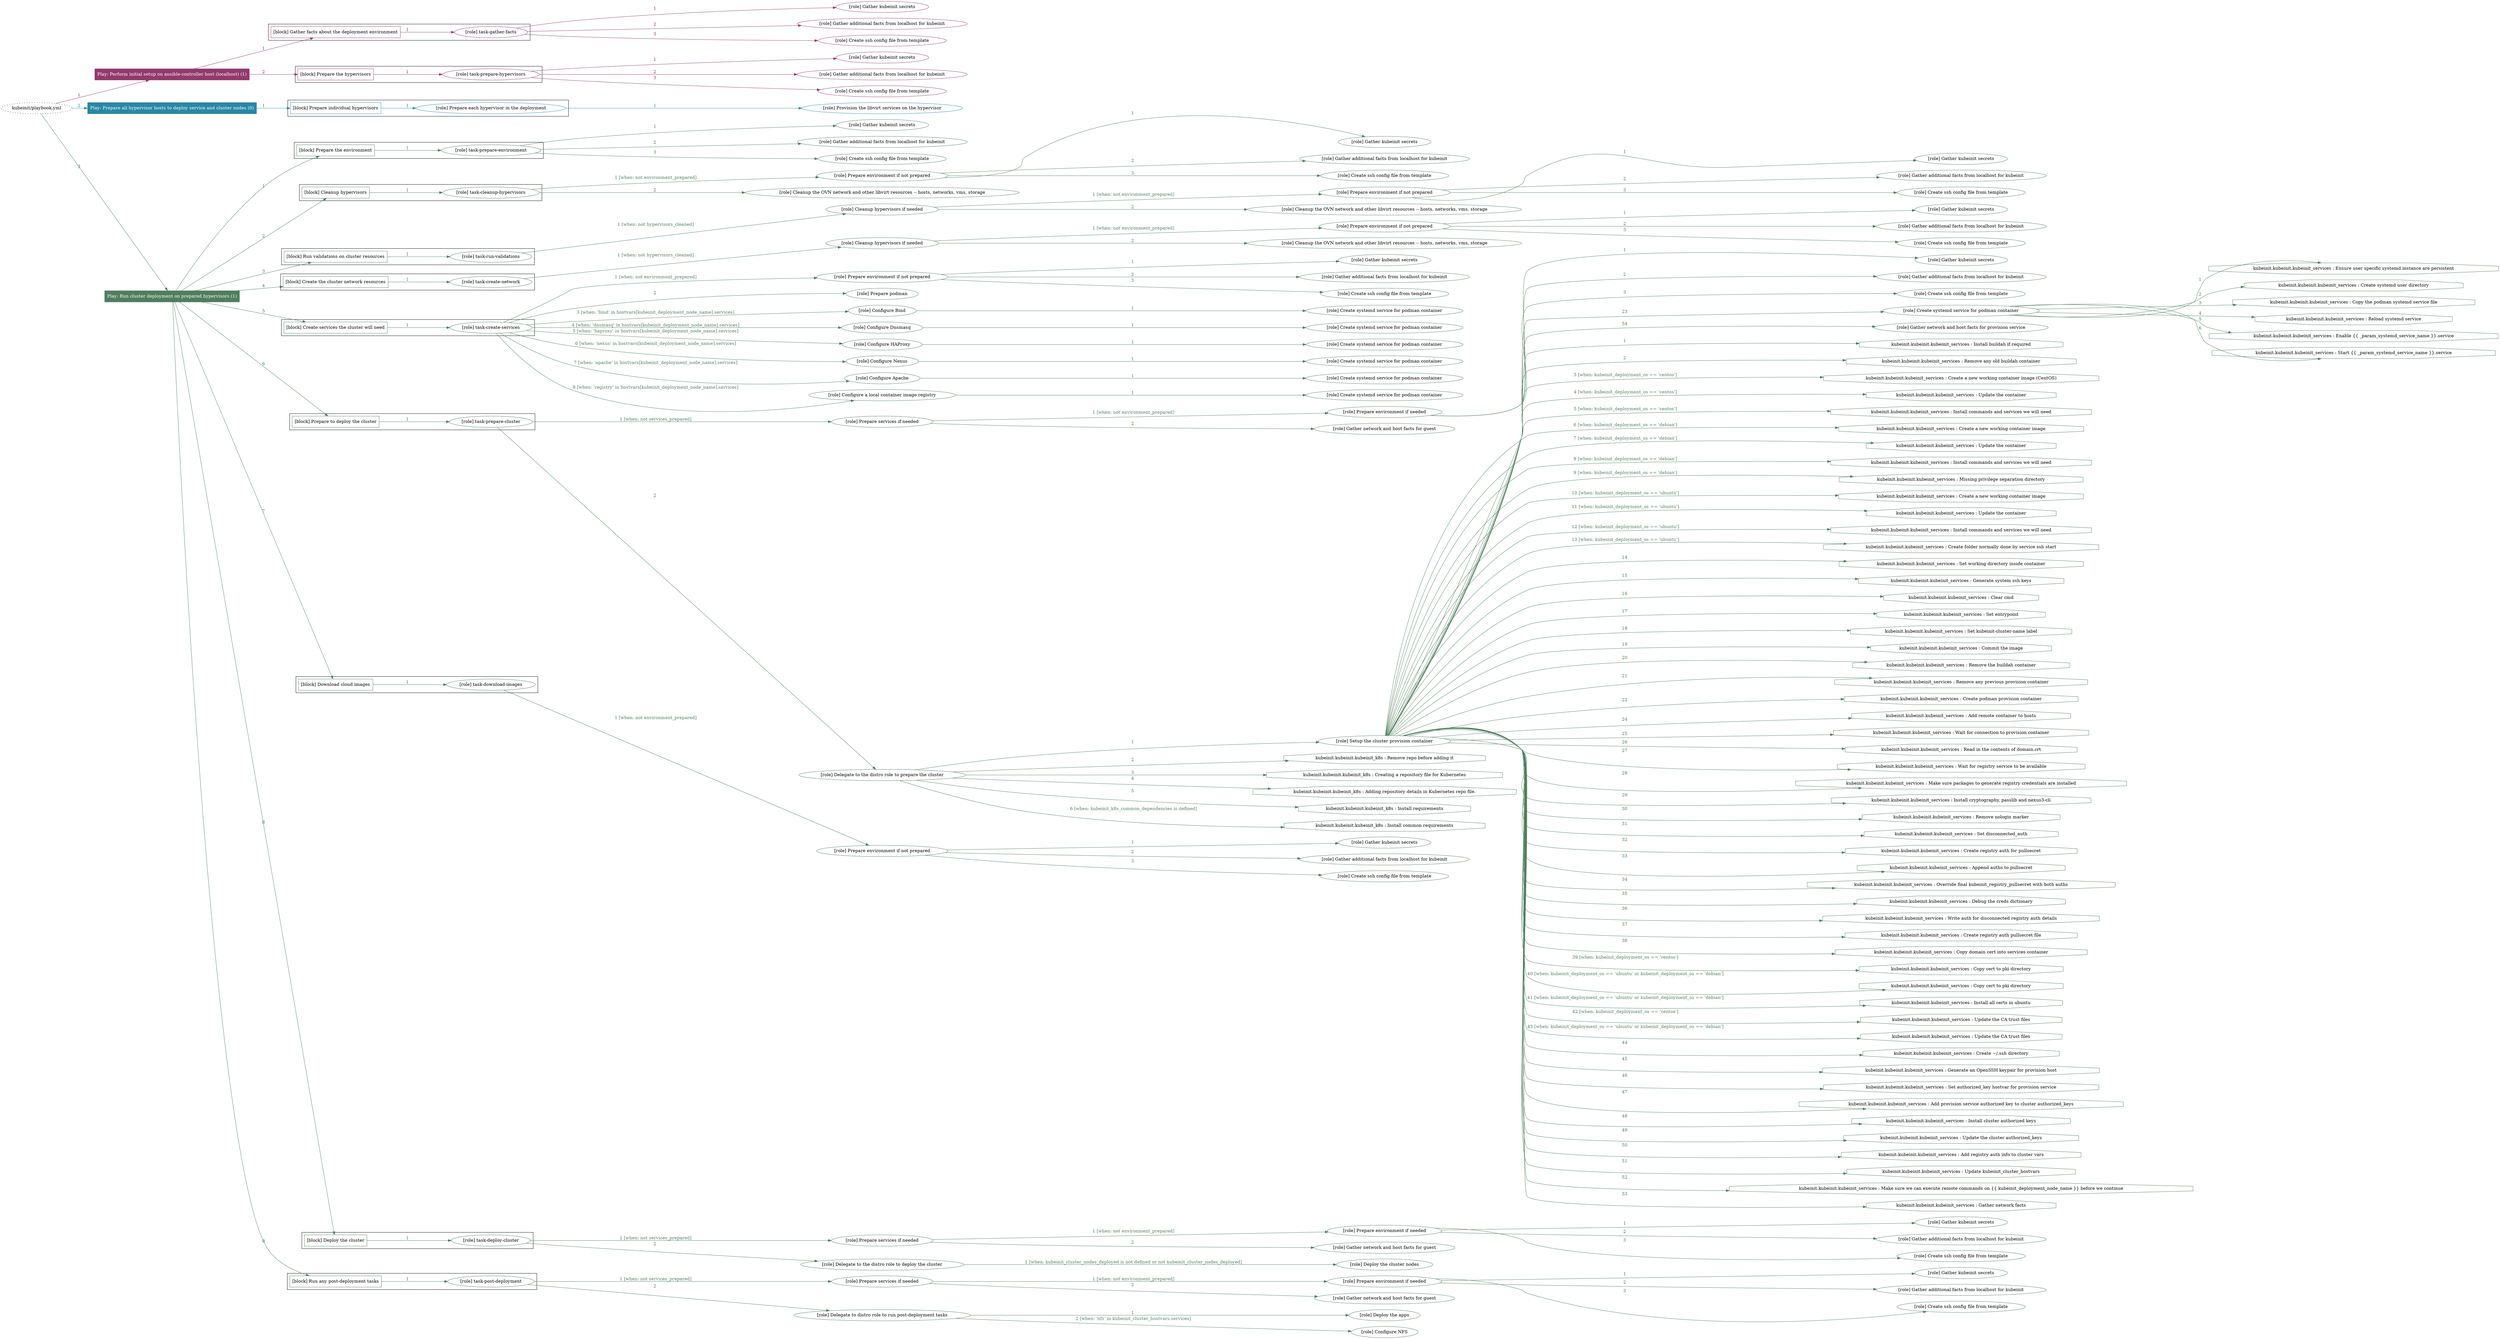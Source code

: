 digraph {
	graph [concentrate=true ordering=in rankdir=LR ratio=fill]
	edge [esep=5 sep=10]
	"kubeinit/playbook.yml" [URL="/home/runner/work/kubeinit/kubeinit/kubeinit/playbook.yml" id=playbook_d552a7ea style=dotted]
	play_7360118f [label="Play: Perform initial setup on ansible-controller host (localhost) (1)" URL="/home/runner/work/kubeinit/kubeinit/kubeinit/playbook.yml" color="#93396d" fontcolor="#ffffff" id=play_7360118f shape=box style=filled tooltip=localhost]
	"kubeinit/playbook.yml" -> play_7360118f [label="1 " color="#93396d" fontcolor="#93396d" id=edge_9ef86be2 labeltooltip="1 " tooltip="1 "]
	subgraph "Gather kubeinit secrets" {
		role_fed4d2c3 [label="[role] Gather kubeinit secrets" URL="/home/runner/.ansible/collections/ansible_collections/kubeinit/kubeinit/roles/kubeinit_prepare/tasks/gather_kubeinit_facts.yml" color="#93396d" id=role_fed4d2c3 tooltip="Gather kubeinit secrets"]
	}
	subgraph "Gather additional facts from localhost for kubeinit" {
		role_68c3edbd [label="[role] Gather additional facts from localhost for kubeinit" URL="/home/runner/.ansible/collections/ansible_collections/kubeinit/kubeinit/roles/kubeinit_prepare/tasks/gather_kubeinit_facts.yml" color="#93396d" id=role_68c3edbd tooltip="Gather additional facts from localhost for kubeinit"]
	}
	subgraph "Create ssh config file from template" {
		role_801259e4 [label="[role] Create ssh config file from template" URL="/home/runner/.ansible/collections/ansible_collections/kubeinit/kubeinit/roles/kubeinit_prepare/tasks/gather_kubeinit_facts.yml" color="#93396d" id=role_801259e4 tooltip="Create ssh config file from template"]
	}
	subgraph "task-gather-facts" {
		role_b5c00d73 [label="[role] task-gather-facts" URL="/home/runner/work/kubeinit/kubeinit/kubeinit/playbook.yml" color="#93396d" id=role_b5c00d73 tooltip="task-gather-facts"]
		role_b5c00d73 -> role_fed4d2c3 [label="1 " color="#93396d" fontcolor="#93396d" id=edge_554d5202 labeltooltip="1 " tooltip="1 "]
		role_b5c00d73 -> role_68c3edbd [label="2 " color="#93396d" fontcolor="#93396d" id=edge_be77b9a2 labeltooltip="2 " tooltip="2 "]
		role_b5c00d73 -> role_801259e4 [label="3 " color="#93396d" fontcolor="#93396d" id=edge_9a81f688 labeltooltip="3 " tooltip="3 "]
	}
	subgraph "Gather kubeinit secrets" {
		role_e0b173b1 [label="[role] Gather kubeinit secrets" URL="/home/runner/.ansible/collections/ansible_collections/kubeinit/kubeinit/roles/kubeinit_prepare/tasks/gather_kubeinit_facts.yml" color="#93396d" id=role_e0b173b1 tooltip="Gather kubeinit secrets"]
	}
	subgraph "Gather additional facts from localhost for kubeinit" {
		role_11f26b37 [label="[role] Gather additional facts from localhost for kubeinit" URL="/home/runner/.ansible/collections/ansible_collections/kubeinit/kubeinit/roles/kubeinit_prepare/tasks/gather_kubeinit_facts.yml" color="#93396d" id=role_11f26b37 tooltip="Gather additional facts from localhost for kubeinit"]
	}
	subgraph "Create ssh config file from template" {
		role_c91dd0ff [label="[role] Create ssh config file from template" URL="/home/runner/.ansible/collections/ansible_collections/kubeinit/kubeinit/roles/kubeinit_prepare/tasks/gather_kubeinit_facts.yml" color="#93396d" id=role_c91dd0ff tooltip="Create ssh config file from template"]
	}
	subgraph "task-prepare-hypervisors" {
		role_b675e0db [label="[role] task-prepare-hypervisors" URL="/home/runner/work/kubeinit/kubeinit/kubeinit/playbook.yml" color="#93396d" id=role_b675e0db tooltip="task-prepare-hypervisors"]
		role_b675e0db -> role_e0b173b1 [label="1 " color="#93396d" fontcolor="#93396d" id=edge_cf705109 labeltooltip="1 " tooltip="1 "]
		role_b675e0db -> role_11f26b37 [label="2 " color="#93396d" fontcolor="#93396d" id=edge_def9b571 labeltooltip="2 " tooltip="2 "]
		role_b675e0db -> role_c91dd0ff [label="3 " color="#93396d" fontcolor="#93396d" id=edge_e53bf041 labeltooltip="3 " tooltip="3 "]
	}
	subgraph "Play: Perform initial setup on ansible-controller host (localhost) (1)" {
		play_7360118f -> block_90ef24f1 [label=1 color="#93396d" fontcolor="#93396d" id=edge_98911a70 labeltooltip=1 tooltip=1]
		subgraph cluster_block_90ef24f1 {
			block_90ef24f1 [label="[block] Gather facts about the deployment environment" URL="/home/runner/work/kubeinit/kubeinit/kubeinit/playbook.yml" color="#93396d" id=block_90ef24f1 labeltooltip="Gather facts about the deployment environment" shape=box tooltip="Gather facts about the deployment environment"]
			block_90ef24f1 -> role_b5c00d73 [label="1 " color="#93396d" fontcolor="#93396d" id=edge_37945992 labeltooltip="1 " tooltip="1 "]
		}
		play_7360118f -> block_6a6c84e0 [label=2 color="#93396d" fontcolor="#93396d" id=edge_1f27eeee labeltooltip=2 tooltip=2]
		subgraph cluster_block_6a6c84e0 {
			block_6a6c84e0 [label="[block] Prepare the hypervisors" URL="/home/runner/work/kubeinit/kubeinit/kubeinit/playbook.yml" color="#93396d" id=block_6a6c84e0 labeltooltip="Prepare the hypervisors" shape=box tooltip="Prepare the hypervisors"]
			block_6a6c84e0 -> role_b675e0db [label="1 " color="#93396d" fontcolor="#93396d" id=edge_05a33af6 labeltooltip="1 " tooltip="1 "]
		}
	}
	play_e0466853 [label="Play: Prepare all hypervisor hosts to deploy service and cluster nodes (0)" URL="/home/runner/work/kubeinit/kubeinit/kubeinit/playbook.yml" color="#2888a4" fontcolor="#ffffff" id=play_e0466853 shape=box style=filled tooltip="Play: Prepare all hypervisor hosts to deploy service and cluster nodes (0)"]
	"kubeinit/playbook.yml" -> play_e0466853 [label="2 " color="#2888a4" fontcolor="#2888a4" id=edge_631cd784 labeltooltip="2 " tooltip="2 "]
	subgraph "Provision the libvirt services on the hypervisor" {
		role_62bed0f5 [label="[role] Provision the libvirt services on the hypervisor" URL="/home/runner/.ansible/collections/ansible_collections/kubeinit/kubeinit/roles/kubeinit_prepare/tasks/prepare_hypervisor.yml" color="#2888a4" id=role_62bed0f5 tooltip="Provision the libvirt services on the hypervisor"]
	}
	subgraph "Prepare each hypervisor in the deployment" {
		role_cc6e3471 [label="[role] Prepare each hypervisor in the deployment" URL="/home/runner/work/kubeinit/kubeinit/kubeinit/playbook.yml" color="#2888a4" id=role_cc6e3471 tooltip="Prepare each hypervisor in the deployment"]
		role_cc6e3471 -> role_62bed0f5 [label="1 " color="#2888a4" fontcolor="#2888a4" id=edge_a5c92766 labeltooltip="1 " tooltip="1 "]
	}
	subgraph "Play: Prepare all hypervisor hosts to deploy service and cluster nodes (0)" {
		play_e0466853 -> block_aca25e8b [label=1 color="#2888a4" fontcolor="#2888a4" id=edge_92341563 labeltooltip=1 tooltip=1]
		subgraph cluster_block_aca25e8b {
			block_aca25e8b [label="[block] Prepare individual hypervisors" URL="/home/runner/work/kubeinit/kubeinit/kubeinit/playbook.yml" color="#2888a4" id=block_aca25e8b labeltooltip="Prepare individual hypervisors" shape=box tooltip="Prepare individual hypervisors"]
			block_aca25e8b -> role_cc6e3471 [label="1 " color="#2888a4" fontcolor="#2888a4" id=edge_14d3d96f labeltooltip="1 " tooltip="1 "]
		}
	}
	play_6118d277 [label="Play: Run cluster deployment on prepared hypervisors (1)" URL="/home/runner/work/kubeinit/kubeinit/kubeinit/playbook.yml" color="#4e7e5e" fontcolor="#ffffff" id=play_6118d277 shape=box style=filled tooltip=localhost]
	"kubeinit/playbook.yml" -> play_6118d277 [label="3 " color="#4e7e5e" fontcolor="#4e7e5e" id=edge_2c1ad95f labeltooltip="3 " tooltip="3 "]
	subgraph "Gather kubeinit secrets" {
		role_35a4fb63 [label="[role] Gather kubeinit secrets" URL="/home/runner/.ansible/collections/ansible_collections/kubeinit/kubeinit/roles/kubeinit_prepare/tasks/gather_kubeinit_facts.yml" color="#4e7e5e" id=role_35a4fb63 tooltip="Gather kubeinit secrets"]
	}
	subgraph "Gather additional facts from localhost for kubeinit" {
		role_2b6173f7 [label="[role] Gather additional facts from localhost for kubeinit" URL="/home/runner/.ansible/collections/ansible_collections/kubeinit/kubeinit/roles/kubeinit_prepare/tasks/gather_kubeinit_facts.yml" color="#4e7e5e" id=role_2b6173f7 tooltip="Gather additional facts from localhost for kubeinit"]
	}
	subgraph "Create ssh config file from template" {
		role_9723b8fe [label="[role] Create ssh config file from template" URL="/home/runner/.ansible/collections/ansible_collections/kubeinit/kubeinit/roles/kubeinit_prepare/tasks/gather_kubeinit_facts.yml" color="#4e7e5e" id=role_9723b8fe tooltip="Create ssh config file from template"]
	}
	subgraph "task-prepare-environment" {
		role_07e9a772 [label="[role] task-prepare-environment" URL="/home/runner/work/kubeinit/kubeinit/kubeinit/playbook.yml" color="#4e7e5e" id=role_07e9a772 tooltip="task-prepare-environment"]
		role_07e9a772 -> role_35a4fb63 [label="1 " color="#4e7e5e" fontcolor="#4e7e5e" id=edge_49273ae1 labeltooltip="1 " tooltip="1 "]
		role_07e9a772 -> role_2b6173f7 [label="2 " color="#4e7e5e" fontcolor="#4e7e5e" id=edge_633e6f2a labeltooltip="2 " tooltip="2 "]
		role_07e9a772 -> role_9723b8fe [label="3 " color="#4e7e5e" fontcolor="#4e7e5e" id=edge_7397db9c labeltooltip="3 " tooltip="3 "]
	}
	subgraph "Gather kubeinit secrets" {
		role_43f5d9a5 [label="[role] Gather kubeinit secrets" URL="/home/runner/.ansible/collections/ansible_collections/kubeinit/kubeinit/roles/kubeinit_prepare/tasks/gather_kubeinit_facts.yml" color="#4e7e5e" id=role_43f5d9a5 tooltip="Gather kubeinit secrets"]
	}
	subgraph "Gather additional facts from localhost for kubeinit" {
		role_2746cb64 [label="[role] Gather additional facts from localhost for kubeinit" URL="/home/runner/.ansible/collections/ansible_collections/kubeinit/kubeinit/roles/kubeinit_prepare/tasks/gather_kubeinit_facts.yml" color="#4e7e5e" id=role_2746cb64 tooltip="Gather additional facts from localhost for kubeinit"]
	}
	subgraph "Create ssh config file from template" {
		role_8d84e2c4 [label="[role] Create ssh config file from template" URL="/home/runner/.ansible/collections/ansible_collections/kubeinit/kubeinit/roles/kubeinit_prepare/tasks/gather_kubeinit_facts.yml" color="#4e7e5e" id=role_8d84e2c4 tooltip="Create ssh config file from template"]
	}
	subgraph "Prepare environment if not prepared" {
		role_12785f10 [label="[role] Prepare environment if not prepared" URL="/home/runner/.ansible/collections/ansible_collections/kubeinit/kubeinit/roles/kubeinit_prepare/tasks/cleanup_hypervisors.yml" color="#4e7e5e" id=role_12785f10 tooltip="Prepare environment if not prepared"]
		role_12785f10 -> role_43f5d9a5 [label="1 " color="#4e7e5e" fontcolor="#4e7e5e" id=edge_cb9d0940 labeltooltip="1 " tooltip="1 "]
		role_12785f10 -> role_2746cb64 [label="2 " color="#4e7e5e" fontcolor="#4e7e5e" id=edge_b6967768 labeltooltip="2 " tooltip="2 "]
		role_12785f10 -> role_8d84e2c4 [label="3 " color="#4e7e5e" fontcolor="#4e7e5e" id=edge_932b39bf labeltooltip="3 " tooltip="3 "]
	}
	subgraph "Cleanup the OVN network and other libvirt resources -- hosts, networks, vms, storage" {
		role_a0a07dde [label="[role] Cleanup the OVN network and other libvirt resources -- hosts, networks, vms, storage" URL="/home/runner/.ansible/collections/ansible_collections/kubeinit/kubeinit/roles/kubeinit_prepare/tasks/cleanup_hypervisors.yml" color="#4e7e5e" id=role_a0a07dde tooltip="Cleanup the OVN network and other libvirt resources -- hosts, networks, vms, storage"]
	}
	subgraph "task-cleanup-hypervisors" {
		role_4c032cfb [label="[role] task-cleanup-hypervisors" URL="/home/runner/work/kubeinit/kubeinit/kubeinit/playbook.yml" color="#4e7e5e" id=role_4c032cfb tooltip="task-cleanup-hypervisors"]
		role_4c032cfb -> role_12785f10 [label="1 [when: not environment_prepared]" color="#4e7e5e" fontcolor="#4e7e5e" id=edge_6c28234d labeltooltip="1 [when: not environment_prepared]" tooltip="1 [when: not environment_prepared]"]
		role_4c032cfb -> role_a0a07dde [label="2 " color="#4e7e5e" fontcolor="#4e7e5e" id=edge_fbef6593 labeltooltip="2 " tooltip="2 "]
	}
	subgraph "Gather kubeinit secrets" {
		role_5274f07d [label="[role] Gather kubeinit secrets" URL="/home/runner/.ansible/collections/ansible_collections/kubeinit/kubeinit/roles/kubeinit_prepare/tasks/gather_kubeinit_facts.yml" color="#4e7e5e" id=role_5274f07d tooltip="Gather kubeinit secrets"]
	}
	subgraph "Gather additional facts from localhost for kubeinit" {
		role_44941a94 [label="[role] Gather additional facts from localhost for kubeinit" URL="/home/runner/.ansible/collections/ansible_collections/kubeinit/kubeinit/roles/kubeinit_prepare/tasks/gather_kubeinit_facts.yml" color="#4e7e5e" id=role_44941a94 tooltip="Gather additional facts from localhost for kubeinit"]
	}
	subgraph "Create ssh config file from template" {
		role_203dc8aa [label="[role] Create ssh config file from template" URL="/home/runner/.ansible/collections/ansible_collections/kubeinit/kubeinit/roles/kubeinit_prepare/tasks/gather_kubeinit_facts.yml" color="#4e7e5e" id=role_203dc8aa tooltip="Create ssh config file from template"]
	}
	subgraph "Prepare environment if not prepared" {
		role_7b059924 [label="[role] Prepare environment if not prepared" URL="/home/runner/.ansible/collections/ansible_collections/kubeinit/kubeinit/roles/kubeinit_prepare/tasks/cleanup_hypervisors.yml" color="#4e7e5e" id=role_7b059924 tooltip="Prepare environment if not prepared"]
		role_7b059924 -> role_5274f07d [label="1 " color="#4e7e5e" fontcolor="#4e7e5e" id=edge_b21e50cd labeltooltip="1 " tooltip="1 "]
		role_7b059924 -> role_44941a94 [label="2 " color="#4e7e5e" fontcolor="#4e7e5e" id=edge_cb2890c3 labeltooltip="2 " tooltip="2 "]
		role_7b059924 -> role_203dc8aa [label="3 " color="#4e7e5e" fontcolor="#4e7e5e" id=edge_50ca1f75 labeltooltip="3 " tooltip="3 "]
	}
	subgraph "Cleanup the OVN network and other libvirt resources -- hosts, networks, vms, storage" {
		role_f99043f1 [label="[role] Cleanup the OVN network and other libvirt resources -- hosts, networks, vms, storage" URL="/home/runner/.ansible/collections/ansible_collections/kubeinit/kubeinit/roles/kubeinit_prepare/tasks/cleanup_hypervisors.yml" color="#4e7e5e" id=role_f99043f1 tooltip="Cleanup the OVN network and other libvirt resources -- hosts, networks, vms, storage"]
	}
	subgraph "Cleanup hypervisors if needed" {
		role_f8148af6 [label="[role] Cleanup hypervisors if needed" URL="/home/runner/.ansible/collections/ansible_collections/kubeinit/kubeinit/roles/kubeinit_validations/tasks/main.yml" color="#4e7e5e" id=role_f8148af6 tooltip="Cleanup hypervisors if needed"]
		role_f8148af6 -> role_7b059924 [label="1 [when: not environment_prepared]" color="#4e7e5e" fontcolor="#4e7e5e" id=edge_5d5086f1 labeltooltip="1 [when: not environment_prepared]" tooltip="1 [when: not environment_prepared]"]
		role_f8148af6 -> role_f99043f1 [label="2 " color="#4e7e5e" fontcolor="#4e7e5e" id=edge_ca394564 labeltooltip="2 " tooltip="2 "]
	}
	subgraph "task-run-validations" {
		role_7b20bcac [label="[role] task-run-validations" URL="/home/runner/work/kubeinit/kubeinit/kubeinit/playbook.yml" color="#4e7e5e" id=role_7b20bcac tooltip="task-run-validations"]
		role_7b20bcac -> role_f8148af6 [label="1 [when: not hypervisors_cleaned]" color="#4e7e5e" fontcolor="#4e7e5e" id=edge_fb44fe36 labeltooltip="1 [when: not hypervisors_cleaned]" tooltip="1 [when: not hypervisors_cleaned]"]
	}
	subgraph "Gather kubeinit secrets" {
		role_2f5dfc88 [label="[role] Gather kubeinit secrets" URL="/home/runner/.ansible/collections/ansible_collections/kubeinit/kubeinit/roles/kubeinit_prepare/tasks/gather_kubeinit_facts.yml" color="#4e7e5e" id=role_2f5dfc88 tooltip="Gather kubeinit secrets"]
	}
	subgraph "Gather additional facts from localhost for kubeinit" {
		role_fd448040 [label="[role] Gather additional facts from localhost for kubeinit" URL="/home/runner/.ansible/collections/ansible_collections/kubeinit/kubeinit/roles/kubeinit_prepare/tasks/gather_kubeinit_facts.yml" color="#4e7e5e" id=role_fd448040 tooltip="Gather additional facts from localhost for kubeinit"]
	}
	subgraph "Create ssh config file from template" {
		role_d83dbd3b [label="[role] Create ssh config file from template" URL="/home/runner/.ansible/collections/ansible_collections/kubeinit/kubeinit/roles/kubeinit_prepare/tasks/gather_kubeinit_facts.yml" color="#4e7e5e" id=role_d83dbd3b tooltip="Create ssh config file from template"]
	}
	subgraph "Prepare environment if not prepared" {
		role_6d3a500d [label="[role] Prepare environment if not prepared" URL="/home/runner/.ansible/collections/ansible_collections/kubeinit/kubeinit/roles/kubeinit_prepare/tasks/cleanup_hypervisors.yml" color="#4e7e5e" id=role_6d3a500d tooltip="Prepare environment if not prepared"]
		role_6d3a500d -> role_2f5dfc88 [label="1 " color="#4e7e5e" fontcolor="#4e7e5e" id=edge_64f20610 labeltooltip="1 " tooltip="1 "]
		role_6d3a500d -> role_fd448040 [label="2 " color="#4e7e5e" fontcolor="#4e7e5e" id=edge_b9c9944b labeltooltip="2 " tooltip="2 "]
		role_6d3a500d -> role_d83dbd3b [label="3 " color="#4e7e5e" fontcolor="#4e7e5e" id=edge_567e2273 labeltooltip="3 " tooltip="3 "]
	}
	subgraph "Cleanup the OVN network and other libvirt resources -- hosts, networks, vms, storage" {
		role_e05046db [label="[role] Cleanup the OVN network and other libvirt resources -- hosts, networks, vms, storage" URL="/home/runner/.ansible/collections/ansible_collections/kubeinit/kubeinit/roles/kubeinit_prepare/tasks/cleanup_hypervisors.yml" color="#4e7e5e" id=role_e05046db tooltip="Cleanup the OVN network and other libvirt resources -- hosts, networks, vms, storage"]
	}
	subgraph "Cleanup hypervisors if needed" {
		role_519b54a1 [label="[role] Cleanup hypervisors if needed" URL="/home/runner/.ansible/collections/ansible_collections/kubeinit/kubeinit/roles/kubeinit_libvirt/tasks/create_network.yml" color="#4e7e5e" id=role_519b54a1 tooltip="Cleanup hypervisors if needed"]
		role_519b54a1 -> role_6d3a500d [label="1 [when: not environment_prepared]" color="#4e7e5e" fontcolor="#4e7e5e" id=edge_757f3a93 labeltooltip="1 [when: not environment_prepared]" tooltip="1 [when: not environment_prepared]"]
		role_519b54a1 -> role_e05046db [label="2 " color="#4e7e5e" fontcolor="#4e7e5e" id=edge_fbdee721 labeltooltip="2 " tooltip="2 "]
	}
	subgraph "task-create-network" {
		role_5cc25730 [label="[role] task-create-network" URL="/home/runner/work/kubeinit/kubeinit/kubeinit/playbook.yml" color="#4e7e5e" id=role_5cc25730 tooltip="task-create-network"]
		role_5cc25730 -> role_519b54a1 [label="1 [when: not hypervisors_cleaned]" color="#4e7e5e" fontcolor="#4e7e5e" id=edge_541a2bd8 labeltooltip="1 [when: not hypervisors_cleaned]" tooltip="1 [when: not hypervisors_cleaned]"]
	}
	subgraph "Gather kubeinit secrets" {
		role_9b97052e [label="[role] Gather kubeinit secrets" URL="/home/runner/.ansible/collections/ansible_collections/kubeinit/kubeinit/roles/kubeinit_prepare/tasks/gather_kubeinit_facts.yml" color="#4e7e5e" id=role_9b97052e tooltip="Gather kubeinit secrets"]
	}
	subgraph "Gather additional facts from localhost for kubeinit" {
		role_8e9c1793 [label="[role] Gather additional facts from localhost for kubeinit" URL="/home/runner/.ansible/collections/ansible_collections/kubeinit/kubeinit/roles/kubeinit_prepare/tasks/gather_kubeinit_facts.yml" color="#4e7e5e" id=role_8e9c1793 tooltip="Gather additional facts from localhost for kubeinit"]
	}
	subgraph "Create ssh config file from template" {
		role_9bf22489 [label="[role] Create ssh config file from template" URL="/home/runner/.ansible/collections/ansible_collections/kubeinit/kubeinit/roles/kubeinit_prepare/tasks/gather_kubeinit_facts.yml" color="#4e7e5e" id=role_9bf22489 tooltip="Create ssh config file from template"]
	}
	subgraph "Prepare environment if not prepared" {
		role_5f10743d [label="[role] Prepare environment if not prepared" URL="/home/runner/.ansible/collections/ansible_collections/kubeinit/kubeinit/roles/kubeinit_services/tasks/main.yml" color="#4e7e5e" id=role_5f10743d tooltip="Prepare environment if not prepared"]
		role_5f10743d -> role_9b97052e [label="1 " color="#4e7e5e" fontcolor="#4e7e5e" id=edge_946f6a07 labeltooltip="1 " tooltip="1 "]
		role_5f10743d -> role_8e9c1793 [label="2 " color="#4e7e5e" fontcolor="#4e7e5e" id=edge_4cf11e2c labeltooltip="2 " tooltip="2 "]
		role_5f10743d -> role_9bf22489 [label="3 " color="#4e7e5e" fontcolor="#4e7e5e" id=edge_c15d8645 labeltooltip="3 " tooltip="3 "]
	}
	subgraph "Prepare podman" {
		role_68b157f7 [label="[role] Prepare podman" URL="/home/runner/.ansible/collections/ansible_collections/kubeinit/kubeinit/roles/kubeinit_services/tasks/00_create_service_pod.yml" color="#4e7e5e" id=role_68b157f7 tooltip="Prepare podman"]
	}
	subgraph "Create systemd service for podman container" {
		role_b49057a6 [label="[role] Create systemd service for podman container" URL="/home/runner/.ansible/collections/ansible_collections/kubeinit/kubeinit/roles/kubeinit_bind/tasks/main.yml" color="#4e7e5e" id=role_b49057a6 tooltip="Create systemd service for podman container"]
	}
	subgraph "Configure Bind" {
		role_8d2a79a8 [label="[role] Configure Bind" URL="/home/runner/.ansible/collections/ansible_collections/kubeinit/kubeinit/roles/kubeinit_services/tasks/start_services_containers.yml" color="#4e7e5e" id=role_8d2a79a8 tooltip="Configure Bind"]
		role_8d2a79a8 -> role_b49057a6 [label="1 " color="#4e7e5e" fontcolor="#4e7e5e" id=edge_90961879 labeltooltip="1 " tooltip="1 "]
	}
	subgraph "Create systemd service for podman container" {
		role_004f896b [label="[role] Create systemd service for podman container" URL="/home/runner/.ansible/collections/ansible_collections/kubeinit/kubeinit/roles/kubeinit_dnsmasq/tasks/main.yml" color="#4e7e5e" id=role_004f896b tooltip="Create systemd service for podman container"]
	}
	subgraph "Configure Dnsmasq" {
		role_be407d71 [label="[role] Configure Dnsmasq" URL="/home/runner/.ansible/collections/ansible_collections/kubeinit/kubeinit/roles/kubeinit_services/tasks/start_services_containers.yml" color="#4e7e5e" id=role_be407d71 tooltip="Configure Dnsmasq"]
		role_be407d71 -> role_004f896b [label="1 " color="#4e7e5e" fontcolor="#4e7e5e" id=edge_8a645485 labeltooltip="1 " tooltip="1 "]
	}
	subgraph "Create systemd service for podman container" {
		role_4b4fa587 [label="[role] Create systemd service for podman container" URL="/home/runner/.ansible/collections/ansible_collections/kubeinit/kubeinit/roles/kubeinit_haproxy/tasks/main.yml" color="#4e7e5e" id=role_4b4fa587 tooltip="Create systemd service for podman container"]
	}
	subgraph "Configure HAProxy" {
		role_18cd5f6b [label="[role] Configure HAProxy" URL="/home/runner/.ansible/collections/ansible_collections/kubeinit/kubeinit/roles/kubeinit_services/tasks/start_services_containers.yml" color="#4e7e5e" id=role_18cd5f6b tooltip="Configure HAProxy"]
		role_18cd5f6b -> role_4b4fa587 [label="1 " color="#4e7e5e" fontcolor="#4e7e5e" id=edge_a0f200e9 labeltooltip="1 " tooltip="1 "]
	}
	subgraph "Create systemd service for podman container" {
		role_4c01d2f8 [label="[role] Create systemd service for podman container" URL="/home/runner/.ansible/collections/ansible_collections/kubeinit/kubeinit/roles/kubeinit_nexus/tasks/main.yml" color="#4e7e5e" id=role_4c01d2f8 tooltip="Create systemd service for podman container"]
	}
	subgraph "Configure Nexus" {
		role_5c02a4e8 [label="[role] Configure Nexus" URL="/home/runner/.ansible/collections/ansible_collections/kubeinit/kubeinit/roles/kubeinit_services/tasks/start_services_containers.yml" color="#4e7e5e" id=role_5c02a4e8 tooltip="Configure Nexus"]
		role_5c02a4e8 -> role_4c01d2f8 [label="1 " color="#4e7e5e" fontcolor="#4e7e5e" id=edge_78599ffa labeltooltip="1 " tooltip="1 "]
	}
	subgraph "Create systemd service for podman container" {
		role_8163ad3c [label="[role] Create systemd service for podman container" URL="/home/runner/.ansible/collections/ansible_collections/kubeinit/kubeinit/roles/kubeinit_apache/tasks/main.yml" color="#4e7e5e" id=role_8163ad3c tooltip="Create systemd service for podman container"]
	}
	subgraph "Configure Apache" {
		role_d2935580 [label="[role] Configure Apache" URL="/home/runner/.ansible/collections/ansible_collections/kubeinit/kubeinit/roles/kubeinit_services/tasks/start_services_containers.yml" color="#4e7e5e" id=role_d2935580 tooltip="Configure Apache"]
		role_d2935580 -> role_8163ad3c [label="1 " color="#4e7e5e" fontcolor="#4e7e5e" id=edge_5778ad0e labeltooltip="1 " tooltip="1 "]
	}
	subgraph "Create systemd service for podman container" {
		role_a2e80bf6 [label="[role] Create systemd service for podman container" URL="/home/runner/.ansible/collections/ansible_collections/kubeinit/kubeinit/roles/kubeinit_registry/tasks/main.yml" color="#4e7e5e" id=role_a2e80bf6 tooltip="Create systemd service for podman container"]
	}
	subgraph "Configure a local container image registry" {
		role_8b9405d3 [label="[role] Configure a local container image registry" URL="/home/runner/.ansible/collections/ansible_collections/kubeinit/kubeinit/roles/kubeinit_services/tasks/start_services_containers.yml" color="#4e7e5e" id=role_8b9405d3 tooltip="Configure a local container image registry"]
		role_8b9405d3 -> role_a2e80bf6 [label="1 " color="#4e7e5e" fontcolor="#4e7e5e" id=edge_14d3f4c1 labeltooltip="1 " tooltip="1 "]
	}
	subgraph "task-create-services" {
		role_bf5f94e7 [label="[role] task-create-services" URL="/home/runner/work/kubeinit/kubeinit/kubeinit/playbook.yml" color="#4e7e5e" id=role_bf5f94e7 tooltip="task-create-services"]
		role_bf5f94e7 -> role_5f10743d [label="1 [when: not environment_prepared]" color="#4e7e5e" fontcolor="#4e7e5e" id=edge_7d99ce96 labeltooltip="1 [when: not environment_prepared]" tooltip="1 [when: not environment_prepared]"]
		role_bf5f94e7 -> role_68b157f7 [label="2 " color="#4e7e5e" fontcolor="#4e7e5e" id=edge_ca8765f1 labeltooltip="2 " tooltip="2 "]
		role_bf5f94e7 -> role_8d2a79a8 [label="3 [when: 'bind' in hostvars[kubeinit_deployment_node_name].services]" color="#4e7e5e" fontcolor="#4e7e5e" id=edge_b4e2ccd7 labeltooltip="3 [when: 'bind' in hostvars[kubeinit_deployment_node_name].services]" tooltip="3 [when: 'bind' in hostvars[kubeinit_deployment_node_name].services]"]
		role_bf5f94e7 -> role_be407d71 [label="4 [when: 'dnsmasq' in hostvars[kubeinit_deployment_node_name].services]" color="#4e7e5e" fontcolor="#4e7e5e" id=edge_58d5c7bd labeltooltip="4 [when: 'dnsmasq' in hostvars[kubeinit_deployment_node_name].services]" tooltip="4 [when: 'dnsmasq' in hostvars[kubeinit_deployment_node_name].services]"]
		role_bf5f94e7 -> role_18cd5f6b [label="5 [when: 'haproxy' in hostvars[kubeinit_deployment_node_name].services]" color="#4e7e5e" fontcolor="#4e7e5e" id=edge_bcdf6dcd labeltooltip="5 [when: 'haproxy' in hostvars[kubeinit_deployment_node_name].services]" tooltip="5 [when: 'haproxy' in hostvars[kubeinit_deployment_node_name].services]"]
		role_bf5f94e7 -> role_5c02a4e8 [label="6 [when: 'nexus' in hostvars[kubeinit_deployment_node_name].services]" color="#4e7e5e" fontcolor="#4e7e5e" id=edge_dfc681b3 labeltooltip="6 [when: 'nexus' in hostvars[kubeinit_deployment_node_name].services]" tooltip="6 [when: 'nexus' in hostvars[kubeinit_deployment_node_name].services]"]
		role_bf5f94e7 -> role_d2935580 [label="7 [when: 'apache' in hostvars[kubeinit_deployment_node_name].services]" color="#4e7e5e" fontcolor="#4e7e5e" id=edge_554b1162 labeltooltip="7 [when: 'apache' in hostvars[kubeinit_deployment_node_name].services]" tooltip="7 [when: 'apache' in hostvars[kubeinit_deployment_node_name].services]"]
		role_bf5f94e7 -> role_8b9405d3 [label="8 [when: 'registry' in hostvars[kubeinit_deployment_node_name].services]" color="#4e7e5e" fontcolor="#4e7e5e" id=edge_64492069 labeltooltip="8 [when: 'registry' in hostvars[kubeinit_deployment_node_name].services]" tooltip="8 [when: 'registry' in hostvars[kubeinit_deployment_node_name].services]"]
	}
	subgraph "Gather kubeinit secrets" {
		role_124eee21 [label="[role] Gather kubeinit secrets" URL="/home/runner/.ansible/collections/ansible_collections/kubeinit/kubeinit/roles/kubeinit_prepare/tasks/gather_kubeinit_facts.yml" color="#4e7e5e" id=role_124eee21 tooltip="Gather kubeinit secrets"]
	}
	subgraph "Gather additional facts from localhost for kubeinit" {
		role_aaf227cd [label="[role] Gather additional facts from localhost for kubeinit" URL="/home/runner/.ansible/collections/ansible_collections/kubeinit/kubeinit/roles/kubeinit_prepare/tasks/gather_kubeinit_facts.yml" color="#4e7e5e" id=role_aaf227cd tooltip="Gather additional facts from localhost for kubeinit"]
	}
	subgraph "Create ssh config file from template" {
		role_c38dcb46 [label="[role] Create ssh config file from template" URL="/home/runner/.ansible/collections/ansible_collections/kubeinit/kubeinit/roles/kubeinit_prepare/tasks/gather_kubeinit_facts.yml" color="#4e7e5e" id=role_c38dcb46 tooltip="Create ssh config file from template"]
	}
	subgraph "Prepare environment if needed" {
		role_56b79d27 [label="[role] Prepare environment if needed" URL="/home/runner/.ansible/collections/ansible_collections/kubeinit/kubeinit/roles/kubeinit_services/tasks/prepare_services.yml" color="#4e7e5e" id=role_56b79d27 tooltip="Prepare environment if needed"]
		role_56b79d27 -> role_124eee21 [label="1 " color="#4e7e5e" fontcolor="#4e7e5e" id=edge_897f9b6e labeltooltip="1 " tooltip="1 "]
		role_56b79d27 -> role_aaf227cd [label="2 " color="#4e7e5e" fontcolor="#4e7e5e" id=edge_e0ded091 labeltooltip="2 " tooltip="2 "]
		role_56b79d27 -> role_c38dcb46 [label="3 " color="#4e7e5e" fontcolor="#4e7e5e" id=edge_0918e497 labeltooltip="3 " tooltip="3 "]
	}
	subgraph "Gather network and host facts for guest" {
		role_17053244 [label="[role] Gather network and host facts for guest" URL="/home/runner/.ansible/collections/ansible_collections/kubeinit/kubeinit/roles/kubeinit_services/tasks/prepare_services.yml" color="#4e7e5e" id=role_17053244 tooltip="Gather network and host facts for guest"]
	}
	subgraph "Prepare services if needed" {
		role_ead3fefc [label="[role] Prepare services if needed" URL="/home/runner/.ansible/collections/ansible_collections/kubeinit/kubeinit/roles/kubeinit_prepare/tasks/prepare_cluster.yml" color="#4e7e5e" id=role_ead3fefc tooltip="Prepare services if needed"]
		role_ead3fefc -> role_56b79d27 [label="1 [when: not environment_prepared]" color="#4e7e5e" fontcolor="#4e7e5e" id=edge_91c96294 labeltooltip="1 [when: not environment_prepared]" tooltip="1 [when: not environment_prepared]"]
		role_ead3fefc -> role_17053244 [label="2 " color="#4e7e5e" fontcolor="#4e7e5e" id=edge_499ca69e labeltooltip="2 " tooltip="2 "]
	}
	subgraph "Create systemd service for podman container" {
		role_db653158 [label="[role] Create systemd service for podman container" URL="/home/runner/.ansible/collections/ansible_collections/kubeinit/kubeinit/roles/kubeinit_services/tasks/create_provision_container.yml" color="#4e7e5e" id=role_db653158 tooltip="Create systemd service for podman container"]
		task_ddcab48e [label="kubeinit.kubeinit.kubeinit_services : Ensure user specific systemd instance are persistent" URL="/home/runner/.ansible/collections/ansible_collections/kubeinit/kubeinit/roles/kubeinit_services/tasks/create_managed_service.yml" color="#4e7e5e" id=task_ddcab48e shape=octagon tooltip="kubeinit.kubeinit.kubeinit_services : Ensure user specific systemd instance are persistent"]
		role_db653158 -> task_ddcab48e [label="1 " color="#4e7e5e" fontcolor="#4e7e5e" id=edge_7c1e9582 labeltooltip="1 " tooltip="1 "]
		task_dc65dd3a [label="kubeinit.kubeinit.kubeinit_services : Create systemd user directory" URL="/home/runner/.ansible/collections/ansible_collections/kubeinit/kubeinit/roles/kubeinit_services/tasks/create_managed_service.yml" color="#4e7e5e" id=task_dc65dd3a shape=octagon tooltip="kubeinit.kubeinit.kubeinit_services : Create systemd user directory"]
		role_db653158 -> task_dc65dd3a [label="2 " color="#4e7e5e" fontcolor="#4e7e5e" id=edge_b8668a4f labeltooltip="2 " tooltip="2 "]
		task_5f8a3141 [label="kubeinit.kubeinit.kubeinit_services : Copy the podman systemd service file" URL="/home/runner/.ansible/collections/ansible_collections/kubeinit/kubeinit/roles/kubeinit_services/tasks/create_managed_service.yml" color="#4e7e5e" id=task_5f8a3141 shape=octagon tooltip="kubeinit.kubeinit.kubeinit_services : Copy the podman systemd service file"]
		role_db653158 -> task_5f8a3141 [label="3 " color="#4e7e5e" fontcolor="#4e7e5e" id=edge_779ed6a0 labeltooltip="3 " tooltip="3 "]
		task_0b6dbfab [label="kubeinit.kubeinit.kubeinit_services : Reload systemd service" URL="/home/runner/.ansible/collections/ansible_collections/kubeinit/kubeinit/roles/kubeinit_services/tasks/create_managed_service.yml" color="#4e7e5e" id=task_0b6dbfab shape=octagon tooltip="kubeinit.kubeinit.kubeinit_services : Reload systemd service"]
		role_db653158 -> task_0b6dbfab [label="4 " color="#4e7e5e" fontcolor="#4e7e5e" id=edge_aba4f5e9 labeltooltip="4 " tooltip="4 "]
		task_0573233a [label="kubeinit.kubeinit.kubeinit_services : Enable {{ _param_systemd_service_name }}.service" URL="/home/runner/.ansible/collections/ansible_collections/kubeinit/kubeinit/roles/kubeinit_services/tasks/create_managed_service.yml" color="#4e7e5e" id=task_0573233a shape=octagon tooltip="kubeinit.kubeinit.kubeinit_services : Enable {{ _param_systemd_service_name }}.service"]
		role_db653158 -> task_0573233a [label="5 " color="#4e7e5e" fontcolor="#4e7e5e" id=edge_1628c476 labeltooltip="5 " tooltip="5 "]
		task_8b93fce4 [label="kubeinit.kubeinit.kubeinit_services : Start {{ _param_systemd_service_name }}.service" URL="/home/runner/.ansible/collections/ansible_collections/kubeinit/kubeinit/roles/kubeinit_services/tasks/create_managed_service.yml" color="#4e7e5e" id=task_8b93fce4 shape=octagon tooltip="kubeinit.kubeinit.kubeinit_services : Start {{ _param_systemd_service_name }}.service"]
		role_db653158 -> task_8b93fce4 [label="6 " color="#4e7e5e" fontcolor="#4e7e5e" id=edge_97b354fe labeltooltip="6 " tooltip="6 "]
	}
	subgraph "Gather network and host facts for provision service" {
		role_9bab0b2c [label="[role] Gather network and host facts for provision service" URL="/home/runner/.ansible/collections/ansible_collections/kubeinit/kubeinit/roles/kubeinit_services/tasks/create_provision_container.yml" color="#4e7e5e" id=role_9bab0b2c tooltip="Gather network and host facts for provision service"]
	}
	subgraph "Setup the cluster provision container" {
		role_f46da625 [label="[role] Setup the cluster provision container" URL="/home/runner/.ansible/collections/ansible_collections/kubeinit/kubeinit/roles/kubeinit_k8s/tasks/prepare_cluster.yml" color="#4e7e5e" id=role_f46da625 tooltip="Setup the cluster provision container"]
		task_9995c075 [label="kubeinit.kubeinit.kubeinit_services : Install buildah if required" URL="/home/runner/.ansible/collections/ansible_collections/kubeinit/kubeinit/roles/kubeinit_services/tasks/create_provision_container.yml" color="#4e7e5e" id=task_9995c075 shape=octagon tooltip="kubeinit.kubeinit.kubeinit_services : Install buildah if required"]
		role_f46da625 -> task_9995c075 [label="1 " color="#4e7e5e" fontcolor="#4e7e5e" id=edge_f3dae66e labeltooltip="1 " tooltip="1 "]
		task_10bffc08 [label="kubeinit.kubeinit.kubeinit_services : Remove any old buildah container" URL="/home/runner/.ansible/collections/ansible_collections/kubeinit/kubeinit/roles/kubeinit_services/tasks/create_provision_container.yml" color="#4e7e5e" id=task_10bffc08 shape=octagon tooltip="kubeinit.kubeinit.kubeinit_services : Remove any old buildah container"]
		role_f46da625 -> task_10bffc08 [label="2 " color="#4e7e5e" fontcolor="#4e7e5e" id=edge_c43c24d2 labeltooltip="2 " tooltip="2 "]
		task_a0eea517 [label="kubeinit.kubeinit.kubeinit_services : Create a new working container image (CentOS)" URL="/home/runner/.ansible/collections/ansible_collections/kubeinit/kubeinit/roles/kubeinit_services/tasks/create_provision_container.yml" color="#4e7e5e" id=task_a0eea517 shape=octagon tooltip="kubeinit.kubeinit.kubeinit_services : Create a new working container image (CentOS)"]
		role_f46da625 -> task_a0eea517 [label="3 [when: kubeinit_deployment_os == 'centos']" color="#4e7e5e" fontcolor="#4e7e5e" id=edge_ef8850b3 labeltooltip="3 [when: kubeinit_deployment_os == 'centos']" tooltip="3 [when: kubeinit_deployment_os == 'centos']"]
		task_7db0d1af [label="kubeinit.kubeinit.kubeinit_services : Update the container" URL="/home/runner/.ansible/collections/ansible_collections/kubeinit/kubeinit/roles/kubeinit_services/tasks/create_provision_container.yml" color="#4e7e5e" id=task_7db0d1af shape=octagon tooltip="kubeinit.kubeinit.kubeinit_services : Update the container"]
		role_f46da625 -> task_7db0d1af [label="4 [when: kubeinit_deployment_os == 'centos']" color="#4e7e5e" fontcolor="#4e7e5e" id=edge_ca986b22 labeltooltip="4 [when: kubeinit_deployment_os == 'centos']" tooltip="4 [when: kubeinit_deployment_os == 'centos']"]
		task_9b5afe6f [label="kubeinit.kubeinit.kubeinit_services : Install commands and services we will need" URL="/home/runner/.ansible/collections/ansible_collections/kubeinit/kubeinit/roles/kubeinit_services/tasks/create_provision_container.yml" color="#4e7e5e" id=task_9b5afe6f shape=octagon tooltip="kubeinit.kubeinit.kubeinit_services : Install commands and services we will need"]
		role_f46da625 -> task_9b5afe6f [label="5 [when: kubeinit_deployment_os == 'centos']" color="#4e7e5e" fontcolor="#4e7e5e" id=edge_a46aacd3 labeltooltip="5 [when: kubeinit_deployment_os == 'centos']" tooltip="5 [when: kubeinit_deployment_os == 'centos']"]
		task_b0025d77 [label="kubeinit.kubeinit.kubeinit_services : Create a new working container image" URL="/home/runner/.ansible/collections/ansible_collections/kubeinit/kubeinit/roles/kubeinit_services/tasks/create_provision_container.yml" color="#4e7e5e" id=task_b0025d77 shape=octagon tooltip="kubeinit.kubeinit.kubeinit_services : Create a new working container image"]
		role_f46da625 -> task_b0025d77 [label="6 [when: kubeinit_deployment_os == 'debian']" color="#4e7e5e" fontcolor="#4e7e5e" id=edge_1c438948 labeltooltip="6 [when: kubeinit_deployment_os == 'debian']" tooltip="6 [when: kubeinit_deployment_os == 'debian']"]
		task_067ed266 [label="kubeinit.kubeinit.kubeinit_services : Update the container" URL="/home/runner/.ansible/collections/ansible_collections/kubeinit/kubeinit/roles/kubeinit_services/tasks/create_provision_container.yml" color="#4e7e5e" id=task_067ed266 shape=octagon tooltip="kubeinit.kubeinit.kubeinit_services : Update the container"]
		role_f46da625 -> task_067ed266 [label="7 [when: kubeinit_deployment_os == 'debian']" color="#4e7e5e" fontcolor="#4e7e5e" id=edge_dc654597 labeltooltip="7 [when: kubeinit_deployment_os == 'debian']" tooltip="7 [when: kubeinit_deployment_os == 'debian']"]
		task_1f5ad697 [label="kubeinit.kubeinit.kubeinit_services : Install commands and services we will need" URL="/home/runner/.ansible/collections/ansible_collections/kubeinit/kubeinit/roles/kubeinit_services/tasks/create_provision_container.yml" color="#4e7e5e" id=task_1f5ad697 shape=octagon tooltip="kubeinit.kubeinit.kubeinit_services : Install commands and services we will need"]
		role_f46da625 -> task_1f5ad697 [label="8 [when: kubeinit_deployment_os == 'debian']" color="#4e7e5e" fontcolor="#4e7e5e" id=edge_b8b63511 labeltooltip="8 [when: kubeinit_deployment_os == 'debian']" tooltip="8 [when: kubeinit_deployment_os == 'debian']"]
		task_c71790e0 [label="kubeinit.kubeinit.kubeinit_services : Missing privilege separation directory" URL="/home/runner/.ansible/collections/ansible_collections/kubeinit/kubeinit/roles/kubeinit_services/tasks/create_provision_container.yml" color="#4e7e5e" id=task_c71790e0 shape=octagon tooltip="kubeinit.kubeinit.kubeinit_services : Missing privilege separation directory"]
		role_f46da625 -> task_c71790e0 [label="9 [when: kubeinit_deployment_os == 'debian']" color="#4e7e5e" fontcolor="#4e7e5e" id=edge_92542728 labeltooltip="9 [when: kubeinit_deployment_os == 'debian']" tooltip="9 [when: kubeinit_deployment_os == 'debian']"]
		task_2f3e5ad8 [label="kubeinit.kubeinit.kubeinit_services : Create a new working container image" URL="/home/runner/.ansible/collections/ansible_collections/kubeinit/kubeinit/roles/kubeinit_services/tasks/create_provision_container.yml" color="#4e7e5e" id=task_2f3e5ad8 shape=octagon tooltip="kubeinit.kubeinit.kubeinit_services : Create a new working container image"]
		role_f46da625 -> task_2f3e5ad8 [label="10 [when: kubeinit_deployment_os == 'ubuntu']" color="#4e7e5e" fontcolor="#4e7e5e" id=edge_0d507485 labeltooltip="10 [when: kubeinit_deployment_os == 'ubuntu']" tooltip="10 [when: kubeinit_deployment_os == 'ubuntu']"]
		task_531126d0 [label="kubeinit.kubeinit.kubeinit_services : Update the container" URL="/home/runner/.ansible/collections/ansible_collections/kubeinit/kubeinit/roles/kubeinit_services/tasks/create_provision_container.yml" color="#4e7e5e" id=task_531126d0 shape=octagon tooltip="kubeinit.kubeinit.kubeinit_services : Update the container"]
		role_f46da625 -> task_531126d0 [label="11 [when: kubeinit_deployment_os == 'ubuntu']" color="#4e7e5e" fontcolor="#4e7e5e" id=edge_2ed85f1b labeltooltip="11 [when: kubeinit_deployment_os == 'ubuntu']" tooltip="11 [when: kubeinit_deployment_os == 'ubuntu']"]
		task_c883722c [label="kubeinit.kubeinit.kubeinit_services : Install commands and services we will need" URL="/home/runner/.ansible/collections/ansible_collections/kubeinit/kubeinit/roles/kubeinit_services/tasks/create_provision_container.yml" color="#4e7e5e" id=task_c883722c shape=octagon tooltip="kubeinit.kubeinit.kubeinit_services : Install commands and services we will need"]
		role_f46da625 -> task_c883722c [label="12 [when: kubeinit_deployment_os == 'ubuntu']" color="#4e7e5e" fontcolor="#4e7e5e" id=edge_933305f0 labeltooltip="12 [when: kubeinit_deployment_os == 'ubuntu']" tooltip="12 [when: kubeinit_deployment_os == 'ubuntu']"]
		task_57e60047 [label="kubeinit.kubeinit.kubeinit_services : Create folder normally done by service ssh start" URL="/home/runner/.ansible/collections/ansible_collections/kubeinit/kubeinit/roles/kubeinit_services/tasks/create_provision_container.yml" color="#4e7e5e" id=task_57e60047 shape=octagon tooltip="kubeinit.kubeinit.kubeinit_services : Create folder normally done by service ssh start"]
		role_f46da625 -> task_57e60047 [label="13 [when: kubeinit_deployment_os == 'ubuntu']" color="#4e7e5e" fontcolor="#4e7e5e" id=edge_888e7442 labeltooltip="13 [when: kubeinit_deployment_os == 'ubuntu']" tooltip="13 [when: kubeinit_deployment_os == 'ubuntu']"]
		task_2a585a93 [label="kubeinit.kubeinit.kubeinit_services : Set working directory inside container" URL="/home/runner/.ansible/collections/ansible_collections/kubeinit/kubeinit/roles/kubeinit_services/tasks/create_provision_container.yml" color="#4e7e5e" id=task_2a585a93 shape=octagon tooltip="kubeinit.kubeinit.kubeinit_services : Set working directory inside container"]
		role_f46da625 -> task_2a585a93 [label="14 " color="#4e7e5e" fontcolor="#4e7e5e" id=edge_59acab6d labeltooltip="14 " tooltip="14 "]
		task_000476ad [label="kubeinit.kubeinit.kubeinit_services : Generate system ssh keys" URL="/home/runner/.ansible/collections/ansible_collections/kubeinit/kubeinit/roles/kubeinit_services/tasks/create_provision_container.yml" color="#4e7e5e" id=task_000476ad shape=octagon tooltip="kubeinit.kubeinit.kubeinit_services : Generate system ssh keys"]
		role_f46da625 -> task_000476ad [label="15 " color="#4e7e5e" fontcolor="#4e7e5e" id=edge_17cc5569 labeltooltip="15 " tooltip="15 "]
		task_51a7a33f [label="kubeinit.kubeinit.kubeinit_services : Clear cmd" URL="/home/runner/.ansible/collections/ansible_collections/kubeinit/kubeinit/roles/kubeinit_services/tasks/create_provision_container.yml" color="#4e7e5e" id=task_51a7a33f shape=octagon tooltip="kubeinit.kubeinit.kubeinit_services : Clear cmd"]
		role_f46da625 -> task_51a7a33f [label="16 " color="#4e7e5e" fontcolor="#4e7e5e" id=edge_dd026ebe labeltooltip="16 " tooltip="16 "]
		task_f032e771 [label="kubeinit.kubeinit.kubeinit_services : Set entrypoint" URL="/home/runner/.ansible/collections/ansible_collections/kubeinit/kubeinit/roles/kubeinit_services/tasks/create_provision_container.yml" color="#4e7e5e" id=task_f032e771 shape=octagon tooltip="kubeinit.kubeinit.kubeinit_services : Set entrypoint"]
		role_f46da625 -> task_f032e771 [label="17 " color="#4e7e5e" fontcolor="#4e7e5e" id=edge_af99cbe1 labeltooltip="17 " tooltip="17 "]
		task_a0dc31a0 [label="kubeinit.kubeinit.kubeinit_services : Set kubeinit-cluster-name label" URL="/home/runner/.ansible/collections/ansible_collections/kubeinit/kubeinit/roles/kubeinit_services/tasks/create_provision_container.yml" color="#4e7e5e" id=task_a0dc31a0 shape=octagon tooltip="kubeinit.kubeinit.kubeinit_services : Set kubeinit-cluster-name label"]
		role_f46da625 -> task_a0dc31a0 [label="18 " color="#4e7e5e" fontcolor="#4e7e5e" id=edge_12295d45 labeltooltip="18 " tooltip="18 "]
		task_64a5adb8 [label="kubeinit.kubeinit.kubeinit_services : Commit the image" URL="/home/runner/.ansible/collections/ansible_collections/kubeinit/kubeinit/roles/kubeinit_services/tasks/create_provision_container.yml" color="#4e7e5e" id=task_64a5adb8 shape=octagon tooltip="kubeinit.kubeinit.kubeinit_services : Commit the image"]
		role_f46da625 -> task_64a5adb8 [label="19 " color="#4e7e5e" fontcolor="#4e7e5e" id=edge_6a250226 labeltooltip="19 " tooltip="19 "]
		task_bfeb9dea [label="kubeinit.kubeinit.kubeinit_services : Remove the buildah container" URL="/home/runner/.ansible/collections/ansible_collections/kubeinit/kubeinit/roles/kubeinit_services/tasks/create_provision_container.yml" color="#4e7e5e" id=task_bfeb9dea shape=octagon tooltip="kubeinit.kubeinit.kubeinit_services : Remove the buildah container"]
		role_f46da625 -> task_bfeb9dea [label="20 " color="#4e7e5e" fontcolor="#4e7e5e" id=edge_e7e89e07 labeltooltip="20 " tooltip="20 "]
		task_2b23cd30 [label="kubeinit.kubeinit.kubeinit_services : Remove any previous provision container" URL="/home/runner/.ansible/collections/ansible_collections/kubeinit/kubeinit/roles/kubeinit_services/tasks/create_provision_container.yml" color="#4e7e5e" id=task_2b23cd30 shape=octagon tooltip="kubeinit.kubeinit.kubeinit_services : Remove any previous provision container"]
		role_f46da625 -> task_2b23cd30 [label="21 " color="#4e7e5e" fontcolor="#4e7e5e" id=edge_2ad76ee4 labeltooltip="21 " tooltip="21 "]
		task_583d0b4c [label="kubeinit.kubeinit.kubeinit_services : Create podman provision container" URL="/home/runner/.ansible/collections/ansible_collections/kubeinit/kubeinit/roles/kubeinit_services/tasks/create_provision_container.yml" color="#4e7e5e" id=task_583d0b4c shape=octagon tooltip="kubeinit.kubeinit.kubeinit_services : Create podman provision container"]
		role_f46da625 -> task_583d0b4c [label="22 " color="#4e7e5e" fontcolor="#4e7e5e" id=edge_fb800391 labeltooltip="22 " tooltip="22 "]
		role_f46da625 -> role_db653158 [label="23 " color="#4e7e5e" fontcolor="#4e7e5e" id=edge_67ed28fd labeltooltip="23 " tooltip="23 "]
		task_3afca66a [label="kubeinit.kubeinit.kubeinit_services : Add remote container to hosts" URL="/home/runner/.ansible/collections/ansible_collections/kubeinit/kubeinit/roles/kubeinit_services/tasks/create_provision_container.yml" color="#4e7e5e" id=task_3afca66a shape=octagon tooltip="kubeinit.kubeinit.kubeinit_services : Add remote container to hosts"]
		role_f46da625 -> task_3afca66a [label="24 " color="#4e7e5e" fontcolor="#4e7e5e" id=edge_afe19dbc labeltooltip="24 " tooltip="24 "]
		task_ab56519f [label="kubeinit.kubeinit.kubeinit_services : Wait for connection to provision container" URL="/home/runner/.ansible/collections/ansible_collections/kubeinit/kubeinit/roles/kubeinit_services/tasks/create_provision_container.yml" color="#4e7e5e" id=task_ab56519f shape=octagon tooltip="kubeinit.kubeinit.kubeinit_services : Wait for connection to provision container"]
		role_f46da625 -> task_ab56519f [label="25 " color="#4e7e5e" fontcolor="#4e7e5e" id=edge_20f41751 labeltooltip="25 " tooltip="25 "]
		task_434fa2d5 [label="kubeinit.kubeinit.kubeinit_services : Read in the contents of domain.crt" URL="/home/runner/.ansible/collections/ansible_collections/kubeinit/kubeinit/roles/kubeinit_services/tasks/create_provision_container.yml" color="#4e7e5e" id=task_434fa2d5 shape=octagon tooltip="kubeinit.kubeinit.kubeinit_services : Read in the contents of domain.crt"]
		role_f46da625 -> task_434fa2d5 [label="26 " color="#4e7e5e" fontcolor="#4e7e5e" id=edge_a80b7ccf labeltooltip="26 " tooltip="26 "]
		task_0a752353 [label="kubeinit.kubeinit.kubeinit_services : Wait for registry service to be available" URL="/home/runner/.ansible/collections/ansible_collections/kubeinit/kubeinit/roles/kubeinit_services/tasks/create_provision_container.yml" color="#4e7e5e" id=task_0a752353 shape=octagon tooltip="kubeinit.kubeinit.kubeinit_services : Wait for registry service to be available"]
		role_f46da625 -> task_0a752353 [label="27 " color="#4e7e5e" fontcolor="#4e7e5e" id=edge_2a85c7f3 labeltooltip="27 " tooltip="27 "]
		task_9923cf53 [label="kubeinit.kubeinit.kubeinit_services : Make sure packages to generate registry credentials are installed" URL="/home/runner/.ansible/collections/ansible_collections/kubeinit/kubeinit/roles/kubeinit_services/tasks/create_provision_container.yml" color="#4e7e5e" id=task_9923cf53 shape=octagon tooltip="kubeinit.kubeinit.kubeinit_services : Make sure packages to generate registry credentials are installed"]
		role_f46da625 -> task_9923cf53 [label="28 " color="#4e7e5e" fontcolor="#4e7e5e" id=edge_97557fe0 labeltooltip="28 " tooltip="28 "]
		task_d7aae981 [label="kubeinit.kubeinit.kubeinit_services : Install cryptography, passlib and nexus3-cli" URL="/home/runner/.ansible/collections/ansible_collections/kubeinit/kubeinit/roles/kubeinit_services/tasks/create_provision_container.yml" color="#4e7e5e" id=task_d7aae981 shape=octagon tooltip="kubeinit.kubeinit.kubeinit_services : Install cryptography, passlib and nexus3-cli"]
		role_f46da625 -> task_d7aae981 [label="29 " color="#4e7e5e" fontcolor="#4e7e5e" id=edge_59c307c1 labeltooltip="29 " tooltip="29 "]
		task_4133cb41 [label="kubeinit.kubeinit.kubeinit_services : Remove nologin marker" URL="/home/runner/.ansible/collections/ansible_collections/kubeinit/kubeinit/roles/kubeinit_services/tasks/create_provision_container.yml" color="#4e7e5e" id=task_4133cb41 shape=octagon tooltip="kubeinit.kubeinit.kubeinit_services : Remove nologin marker"]
		role_f46da625 -> task_4133cb41 [label="30 " color="#4e7e5e" fontcolor="#4e7e5e" id=edge_a3c866c8 labeltooltip="30 " tooltip="30 "]
		task_9dda9b41 [label="kubeinit.kubeinit.kubeinit_services : Set disconnected_auth" URL="/home/runner/.ansible/collections/ansible_collections/kubeinit/kubeinit/roles/kubeinit_services/tasks/create_provision_container.yml" color="#4e7e5e" id=task_9dda9b41 shape=octagon tooltip="kubeinit.kubeinit.kubeinit_services : Set disconnected_auth"]
		role_f46da625 -> task_9dda9b41 [label="31 " color="#4e7e5e" fontcolor="#4e7e5e" id=edge_a4313ff8 labeltooltip="31 " tooltip="31 "]
		task_63d4eb80 [label="kubeinit.kubeinit.kubeinit_services : Create registry auth for pullsecret" URL="/home/runner/.ansible/collections/ansible_collections/kubeinit/kubeinit/roles/kubeinit_services/tasks/create_provision_container.yml" color="#4e7e5e" id=task_63d4eb80 shape=octagon tooltip="kubeinit.kubeinit.kubeinit_services : Create registry auth for pullsecret"]
		role_f46da625 -> task_63d4eb80 [label="32 " color="#4e7e5e" fontcolor="#4e7e5e" id=edge_2a8571b3 labeltooltip="32 " tooltip="32 "]
		task_5346269b [label="kubeinit.kubeinit.kubeinit_services : Append auths to pullsecret" URL="/home/runner/.ansible/collections/ansible_collections/kubeinit/kubeinit/roles/kubeinit_services/tasks/create_provision_container.yml" color="#4e7e5e" id=task_5346269b shape=octagon tooltip="kubeinit.kubeinit.kubeinit_services : Append auths to pullsecret"]
		role_f46da625 -> task_5346269b [label="33 " color="#4e7e5e" fontcolor="#4e7e5e" id=edge_d8f06e1e labeltooltip="33 " tooltip="33 "]
		task_ac762abe [label="kubeinit.kubeinit.kubeinit_services : Override final kubeinit_registry_pullsecret with both auths" URL="/home/runner/.ansible/collections/ansible_collections/kubeinit/kubeinit/roles/kubeinit_services/tasks/create_provision_container.yml" color="#4e7e5e" id=task_ac762abe shape=octagon tooltip="kubeinit.kubeinit.kubeinit_services : Override final kubeinit_registry_pullsecret with both auths"]
		role_f46da625 -> task_ac762abe [label="34 " color="#4e7e5e" fontcolor="#4e7e5e" id=edge_9e10230d labeltooltip="34 " tooltip="34 "]
		task_d4c7c920 [label="kubeinit.kubeinit.kubeinit_services : Debug the creds dictionary" URL="/home/runner/.ansible/collections/ansible_collections/kubeinit/kubeinit/roles/kubeinit_services/tasks/create_provision_container.yml" color="#4e7e5e" id=task_d4c7c920 shape=octagon tooltip="kubeinit.kubeinit.kubeinit_services : Debug the creds dictionary"]
		role_f46da625 -> task_d4c7c920 [label="35 " color="#4e7e5e" fontcolor="#4e7e5e" id=edge_3818b92b labeltooltip="35 " tooltip="35 "]
		task_984f7461 [label="kubeinit.kubeinit.kubeinit_services : Write auth for disconnected registry auth details" URL="/home/runner/.ansible/collections/ansible_collections/kubeinit/kubeinit/roles/kubeinit_services/tasks/create_provision_container.yml" color="#4e7e5e" id=task_984f7461 shape=octagon tooltip="kubeinit.kubeinit.kubeinit_services : Write auth for disconnected registry auth details"]
		role_f46da625 -> task_984f7461 [label="36 " color="#4e7e5e" fontcolor="#4e7e5e" id=edge_3f617a7c labeltooltip="36 " tooltip="36 "]
		task_0f648616 [label="kubeinit.kubeinit.kubeinit_services : Create registry auth pullsecret file" URL="/home/runner/.ansible/collections/ansible_collections/kubeinit/kubeinit/roles/kubeinit_services/tasks/create_provision_container.yml" color="#4e7e5e" id=task_0f648616 shape=octagon tooltip="kubeinit.kubeinit.kubeinit_services : Create registry auth pullsecret file"]
		role_f46da625 -> task_0f648616 [label="37 " color="#4e7e5e" fontcolor="#4e7e5e" id=edge_22971d12 labeltooltip="37 " tooltip="37 "]
		task_1de2acc0 [label="kubeinit.kubeinit.kubeinit_services : Copy domain cert into services container" URL="/home/runner/.ansible/collections/ansible_collections/kubeinit/kubeinit/roles/kubeinit_services/tasks/create_provision_container.yml" color="#4e7e5e" id=task_1de2acc0 shape=octagon tooltip="kubeinit.kubeinit.kubeinit_services : Copy domain cert into services container"]
		role_f46da625 -> task_1de2acc0 [label="38 " color="#4e7e5e" fontcolor="#4e7e5e" id=edge_4cd901ea labeltooltip="38 " tooltip="38 "]
		task_df481fc7 [label="kubeinit.kubeinit.kubeinit_services : Copy cert to pki directory" URL="/home/runner/.ansible/collections/ansible_collections/kubeinit/kubeinit/roles/kubeinit_services/tasks/create_provision_container.yml" color="#4e7e5e" id=task_df481fc7 shape=octagon tooltip="kubeinit.kubeinit.kubeinit_services : Copy cert to pki directory"]
		role_f46da625 -> task_df481fc7 [label="39 [when: kubeinit_deployment_os == 'centos']" color="#4e7e5e" fontcolor="#4e7e5e" id=edge_c681b408 labeltooltip="39 [when: kubeinit_deployment_os == 'centos']" tooltip="39 [when: kubeinit_deployment_os == 'centos']"]
		task_075b544b [label="kubeinit.kubeinit.kubeinit_services : Copy cert to pki directory" URL="/home/runner/.ansible/collections/ansible_collections/kubeinit/kubeinit/roles/kubeinit_services/tasks/create_provision_container.yml" color="#4e7e5e" id=task_075b544b shape=octagon tooltip="kubeinit.kubeinit.kubeinit_services : Copy cert to pki directory"]
		role_f46da625 -> task_075b544b [label="40 [when: kubeinit_deployment_os == 'ubuntu' or kubeinit_deployment_os == 'debian']" color="#4e7e5e" fontcolor="#4e7e5e" id=edge_f4f14990 labeltooltip="40 [when: kubeinit_deployment_os == 'ubuntu' or kubeinit_deployment_os == 'debian']" tooltip="40 [when: kubeinit_deployment_os == 'ubuntu' or kubeinit_deployment_os == 'debian']"]
		task_b372d2fb [label="kubeinit.kubeinit.kubeinit_services : Install all certs in ubuntu" URL="/home/runner/.ansible/collections/ansible_collections/kubeinit/kubeinit/roles/kubeinit_services/tasks/create_provision_container.yml" color="#4e7e5e" id=task_b372d2fb shape=octagon tooltip="kubeinit.kubeinit.kubeinit_services : Install all certs in ubuntu"]
		role_f46da625 -> task_b372d2fb [label="41 [when: kubeinit_deployment_os == 'ubuntu' or kubeinit_deployment_os == 'debian']" color="#4e7e5e" fontcolor="#4e7e5e" id=edge_e92f8f52 labeltooltip="41 [when: kubeinit_deployment_os == 'ubuntu' or kubeinit_deployment_os == 'debian']" tooltip="41 [when: kubeinit_deployment_os == 'ubuntu' or kubeinit_deployment_os == 'debian']"]
		task_bec1b447 [label="kubeinit.kubeinit.kubeinit_services : Update the CA trust files" URL="/home/runner/.ansible/collections/ansible_collections/kubeinit/kubeinit/roles/kubeinit_services/tasks/create_provision_container.yml" color="#4e7e5e" id=task_bec1b447 shape=octagon tooltip="kubeinit.kubeinit.kubeinit_services : Update the CA trust files"]
		role_f46da625 -> task_bec1b447 [label="42 [when: kubeinit_deployment_os == 'centos']" color="#4e7e5e" fontcolor="#4e7e5e" id=edge_ca8edfbf labeltooltip="42 [when: kubeinit_deployment_os == 'centos']" tooltip="42 [when: kubeinit_deployment_os == 'centos']"]
		task_b7b833eb [label="kubeinit.kubeinit.kubeinit_services : Update the CA trust files" URL="/home/runner/.ansible/collections/ansible_collections/kubeinit/kubeinit/roles/kubeinit_services/tasks/create_provision_container.yml" color="#4e7e5e" id=task_b7b833eb shape=octagon tooltip="kubeinit.kubeinit.kubeinit_services : Update the CA trust files"]
		role_f46da625 -> task_b7b833eb [label="43 [when: kubeinit_deployment_os == 'ubuntu' or kubeinit_deployment_os == 'debian']" color="#4e7e5e" fontcolor="#4e7e5e" id=edge_7599c0a5 labeltooltip="43 [when: kubeinit_deployment_os == 'ubuntu' or kubeinit_deployment_os == 'debian']" tooltip="43 [when: kubeinit_deployment_os == 'ubuntu' or kubeinit_deployment_os == 'debian']"]
		task_66950b8b [label="kubeinit.kubeinit.kubeinit_services : Create ~/.ssh directory" URL="/home/runner/.ansible/collections/ansible_collections/kubeinit/kubeinit/roles/kubeinit_services/tasks/create_provision_container.yml" color="#4e7e5e" id=task_66950b8b shape=octagon tooltip="kubeinit.kubeinit.kubeinit_services : Create ~/.ssh directory"]
		role_f46da625 -> task_66950b8b [label="44 " color="#4e7e5e" fontcolor="#4e7e5e" id=edge_99bdeca0 labeltooltip="44 " tooltip="44 "]
		task_cd1be64c [label="kubeinit.kubeinit.kubeinit_services : Generate an OpenSSH keypair for provision host" URL="/home/runner/.ansible/collections/ansible_collections/kubeinit/kubeinit/roles/kubeinit_services/tasks/create_provision_container.yml" color="#4e7e5e" id=task_cd1be64c shape=octagon tooltip="kubeinit.kubeinit.kubeinit_services : Generate an OpenSSH keypair for provision host"]
		role_f46da625 -> task_cd1be64c [label="45 " color="#4e7e5e" fontcolor="#4e7e5e" id=edge_6715f9da labeltooltip="45 " tooltip="45 "]
		task_a2b32b3c [label="kubeinit.kubeinit.kubeinit_services : Set authorized_key hostvar for provision service" URL="/home/runner/.ansible/collections/ansible_collections/kubeinit/kubeinit/roles/kubeinit_services/tasks/create_provision_container.yml" color="#4e7e5e" id=task_a2b32b3c shape=octagon tooltip="kubeinit.kubeinit.kubeinit_services : Set authorized_key hostvar for provision service"]
		role_f46da625 -> task_a2b32b3c [label="46 " color="#4e7e5e" fontcolor="#4e7e5e" id=edge_4dfbbbe4 labeltooltip="46 " tooltip="46 "]
		task_092e044c [label="kubeinit.kubeinit.kubeinit_services : Add provision service authorized key to cluster authorized_keys" URL="/home/runner/.ansible/collections/ansible_collections/kubeinit/kubeinit/roles/kubeinit_services/tasks/create_provision_container.yml" color="#4e7e5e" id=task_092e044c shape=octagon tooltip="kubeinit.kubeinit.kubeinit_services : Add provision service authorized key to cluster authorized_keys"]
		role_f46da625 -> task_092e044c [label="47 " color="#4e7e5e" fontcolor="#4e7e5e" id=edge_3e46f7c7 labeltooltip="47 " tooltip="47 "]
		task_c6ad8eee [label="kubeinit.kubeinit.kubeinit_services : Install cluster authorized keys" URL="/home/runner/.ansible/collections/ansible_collections/kubeinit/kubeinit/roles/kubeinit_services/tasks/create_provision_container.yml" color="#4e7e5e" id=task_c6ad8eee shape=octagon tooltip="kubeinit.kubeinit.kubeinit_services : Install cluster authorized keys"]
		role_f46da625 -> task_c6ad8eee [label="48 " color="#4e7e5e" fontcolor="#4e7e5e" id=edge_7be36c7e labeltooltip="48 " tooltip="48 "]
		task_f27872d5 [label="kubeinit.kubeinit.kubeinit_services : Update the cluster authorized_keys" URL="/home/runner/.ansible/collections/ansible_collections/kubeinit/kubeinit/roles/kubeinit_services/tasks/create_provision_container.yml" color="#4e7e5e" id=task_f27872d5 shape=octagon tooltip="kubeinit.kubeinit.kubeinit_services : Update the cluster authorized_keys"]
		role_f46da625 -> task_f27872d5 [label="49 " color="#4e7e5e" fontcolor="#4e7e5e" id=edge_ea32717d labeltooltip="49 " tooltip="49 "]
		task_d537e58a [label="kubeinit.kubeinit.kubeinit_services : Add registry auth info to cluster vars" URL="/home/runner/.ansible/collections/ansible_collections/kubeinit/kubeinit/roles/kubeinit_services/tasks/create_provision_container.yml" color="#4e7e5e" id=task_d537e58a shape=octagon tooltip="kubeinit.kubeinit.kubeinit_services : Add registry auth info to cluster vars"]
		role_f46da625 -> task_d537e58a [label="50 " color="#4e7e5e" fontcolor="#4e7e5e" id=edge_943968a8 labeltooltip="50 " tooltip="50 "]
		task_63a3deba [label="kubeinit.kubeinit.kubeinit_services : Update kubeinit_cluster_hostvars" URL="/home/runner/.ansible/collections/ansible_collections/kubeinit/kubeinit/roles/kubeinit_services/tasks/create_provision_container.yml" color="#4e7e5e" id=task_63a3deba shape=octagon tooltip="kubeinit.kubeinit.kubeinit_services : Update kubeinit_cluster_hostvars"]
		role_f46da625 -> task_63a3deba [label="51 " color="#4e7e5e" fontcolor="#4e7e5e" id=edge_a4dd70cb labeltooltip="51 " tooltip="51 "]
		task_55cc78a1 [label="kubeinit.kubeinit.kubeinit_services : Make sure we can execute remote commands on {{ kubeinit_deployment_node_name }} before we continue" URL="/home/runner/.ansible/collections/ansible_collections/kubeinit/kubeinit/roles/kubeinit_services/tasks/create_provision_container.yml" color="#4e7e5e" id=task_55cc78a1 shape=octagon tooltip="kubeinit.kubeinit.kubeinit_services : Make sure we can execute remote commands on {{ kubeinit_deployment_node_name }} before we continue"]
		role_f46da625 -> task_55cc78a1 [label="52 " color="#4e7e5e" fontcolor="#4e7e5e" id=edge_6b485f61 labeltooltip="52 " tooltip="52 "]
		task_6e3cf949 [label="kubeinit.kubeinit.kubeinit_services : Gather network facts" URL="/home/runner/.ansible/collections/ansible_collections/kubeinit/kubeinit/roles/kubeinit_services/tasks/create_provision_container.yml" color="#4e7e5e" id=task_6e3cf949 shape=octagon tooltip="kubeinit.kubeinit.kubeinit_services : Gather network facts"]
		role_f46da625 -> task_6e3cf949 [label="53 " color="#4e7e5e" fontcolor="#4e7e5e" id=edge_51a5a8c8 labeltooltip="53 " tooltip="53 "]
		role_f46da625 -> role_9bab0b2c [label="54 " color="#4e7e5e" fontcolor="#4e7e5e" id=edge_75339a8e labeltooltip="54 " tooltip="54 "]
	}
	subgraph "Delegate to the distro role to prepare the cluster" {
		role_28fc82f0 [label="[role] Delegate to the distro role to prepare the cluster" URL="/home/runner/.ansible/collections/ansible_collections/kubeinit/kubeinit/roles/kubeinit_prepare/tasks/prepare_cluster.yml" color="#4e7e5e" id=role_28fc82f0 tooltip="Delegate to the distro role to prepare the cluster"]
		role_28fc82f0 -> role_f46da625 [label="1 " color="#4e7e5e" fontcolor="#4e7e5e" id=edge_f10030fe labeltooltip="1 " tooltip="1 "]
		task_03dcbc13 [label="kubeinit.kubeinit.kubeinit_k8s : Remove repo before adding it" URL="/home/runner/.ansible/collections/ansible_collections/kubeinit/kubeinit/roles/kubeinit_k8s/tasks/prepare_cluster.yml" color="#4e7e5e" id=task_03dcbc13 shape=octagon tooltip="kubeinit.kubeinit.kubeinit_k8s : Remove repo before adding it"]
		role_28fc82f0 -> task_03dcbc13 [label="2 " color="#4e7e5e" fontcolor="#4e7e5e" id=edge_3bbf587b labeltooltip="2 " tooltip="2 "]
		task_5b556e22 [label="kubeinit.kubeinit.kubeinit_k8s : Creating a repository file for Kubernetes" URL="/home/runner/.ansible/collections/ansible_collections/kubeinit/kubeinit/roles/kubeinit_k8s/tasks/prepare_cluster.yml" color="#4e7e5e" id=task_5b556e22 shape=octagon tooltip="kubeinit.kubeinit.kubeinit_k8s : Creating a repository file for Kubernetes"]
		role_28fc82f0 -> task_5b556e22 [label="3 " color="#4e7e5e" fontcolor="#4e7e5e" id=edge_3acf0399 labeltooltip="3 " tooltip="3 "]
		task_736cd390 [label="kubeinit.kubeinit.kubeinit_k8s : Adding repository details in Kubernetes repo file." URL="/home/runner/.ansible/collections/ansible_collections/kubeinit/kubeinit/roles/kubeinit_k8s/tasks/prepare_cluster.yml" color="#4e7e5e" id=task_736cd390 shape=octagon tooltip="kubeinit.kubeinit.kubeinit_k8s : Adding repository details in Kubernetes repo file."]
		role_28fc82f0 -> task_736cd390 [label="4 " color="#4e7e5e" fontcolor="#4e7e5e" id=edge_e4e03507 labeltooltip="4 " tooltip="4 "]
		task_9899a911 [label="kubeinit.kubeinit.kubeinit_k8s : Install requirements" URL="/home/runner/.ansible/collections/ansible_collections/kubeinit/kubeinit/roles/kubeinit_k8s/tasks/prepare_cluster.yml" color="#4e7e5e" id=task_9899a911 shape=octagon tooltip="kubeinit.kubeinit.kubeinit_k8s : Install requirements"]
		role_28fc82f0 -> task_9899a911 [label="5 " color="#4e7e5e" fontcolor="#4e7e5e" id=edge_728a5bad labeltooltip="5 " tooltip="5 "]
		task_9a65e566 [label="kubeinit.kubeinit.kubeinit_k8s : Install common requirements" URL="/home/runner/.ansible/collections/ansible_collections/kubeinit/kubeinit/roles/kubeinit_k8s/tasks/prepare_cluster.yml" color="#4e7e5e" id=task_9a65e566 shape=octagon tooltip="kubeinit.kubeinit.kubeinit_k8s : Install common requirements"]
		role_28fc82f0 -> task_9a65e566 [label="6 [when: kubeinit_k8s_common_dependencies is defined]" color="#4e7e5e" fontcolor="#4e7e5e" id=edge_e0c0c57c labeltooltip="6 [when: kubeinit_k8s_common_dependencies is defined]" tooltip="6 [when: kubeinit_k8s_common_dependencies is defined]"]
	}
	subgraph "task-prepare-cluster" {
		role_7b983e26 [label="[role] task-prepare-cluster" URL="/home/runner/work/kubeinit/kubeinit/kubeinit/playbook.yml" color="#4e7e5e" id=role_7b983e26 tooltip="task-prepare-cluster"]
		role_7b983e26 -> role_ead3fefc [label="1 [when: not services_prepared]" color="#4e7e5e" fontcolor="#4e7e5e" id=edge_6f83ca86 labeltooltip="1 [when: not services_prepared]" tooltip="1 [when: not services_prepared]"]
		role_7b983e26 -> role_28fc82f0 [label="2 " color="#4e7e5e" fontcolor="#4e7e5e" id=edge_0c650a32 labeltooltip="2 " tooltip="2 "]
	}
	subgraph "Gather kubeinit secrets" {
		role_6658acf6 [label="[role] Gather kubeinit secrets" URL="/home/runner/.ansible/collections/ansible_collections/kubeinit/kubeinit/roles/kubeinit_prepare/tasks/gather_kubeinit_facts.yml" color="#4e7e5e" id=role_6658acf6 tooltip="Gather kubeinit secrets"]
	}
	subgraph "Gather additional facts from localhost for kubeinit" {
		role_9175db40 [label="[role] Gather additional facts from localhost for kubeinit" URL="/home/runner/.ansible/collections/ansible_collections/kubeinit/kubeinit/roles/kubeinit_prepare/tasks/gather_kubeinit_facts.yml" color="#4e7e5e" id=role_9175db40 tooltip="Gather additional facts from localhost for kubeinit"]
	}
	subgraph "Create ssh config file from template" {
		role_1f671b96 [label="[role] Create ssh config file from template" URL="/home/runner/.ansible/collections/ansible_collections/kubeinit/kubeinit/roles/kubeinit_prepare/tasks/gather_kubeinit_facts.yml" color="#4e7e5e" id=role_1f671b96 tooltip="Create ssh config file from template"]
	}
	subgraph "Prepare environment if not prepared" {
		role_a1774106 [label="[role] Prepare environment if not prepared" URL="/home/runner/.ansible/collections/ansible_collections/kubeinit/kubeinit/roles/kubeinit_libvirt/tasks/download_cloud_images.yml" color="#4e7e5e" id=role_a1774106 tooltip="Prepare environment if not prepared"]
		role_a1774106 -> role_6658acf6 [label="1 " color="#4e7e5e" fontcolor="#4e7e5e" id=edge_cf7a0076 labeltooltip="1 " tooltip="1 "]
		role_a1774106 -> role_9175db40 [label="2 " color="#4e7e5e" fontcolor="#4e7e5e" id=edge_7447a641 labeltooltip="2 " tooltip="2 "]
		role_a1774106 -> role_1f671b96 [label="3 " color="#4e7e5e" fontcolor="#4e7e5e" id=edge_c48733e7 labeltooltip="3 " tooltip="3 "]
	}
	subgraph "task-download-images" {
		role_48b47025 [label="[role] task-download-images" URL="/home/runner/work/kubeinit/kubeinit/kubeinit/playbook.yml" color="#4e7e5e" id=role_48b47025 tooltip="task-download-images"]
		role_48b47025 -> role_a1774106 [label="1 [when: not environment_prepared]" color="#4e7e5e" fontcolor="#4e7e5e" id=edge_96d74d44 labeltooltip="1 [when: not environment_prepared]" tooltip="1 [when: not environment_prepared]"]
	}
	subgraph "Gather kubeinit secrets" {
		role_c338860b [label="[role] Gather kubeinit secrets" URL="/home/runner/.ansible/collections/ansible_collections/kubeinit/kubeinit/roles/kubeinit_prepare/tasks/gather_kubeinit_facts.yml" color="#4e7e5e" id=role_c338860b tooltip="Gather kubeinit secrets"]
	}
	subgraph "Gather additional facts from localhost for kubeinit" {
		role_f7f1fb24 [label="[role] Gather additional facts from localhost for kubeinit" URL="/home/runner/.ansible/collections/ansible_collections/kubeinit/kubeinit/roles/kubeinit_prepare/tasks/gather_kubeinit_facts.yml" color="#4e7e5e" id=role_f7f1fb24 tooltip="Gather additional facts from localhost for kubeinit"]
	}
	subgraph "Create ssh config file from template" {
		role_cb2dafa1 [label="[role] Create ssh config file from template" URL="/home/runner/.ansible/collections/ansible_collections/kubeinit/kubeinit/roles/kubeinit_prepare/tasks/gather_kubeinit_facts.yml" color="#4e7e5e" id=role_cb2dafa1 tooltip="Create ssh config file from template"]
	}
	subgraph "Prepare environment if needed" {
		role_acfda312 [label="[role] Prepare environment if needed" URL="/home/runner/.ansible/collections/ansible_collections/kubeinit/kubeinit/roles/kubeinit_services/tasks/prepare_services.yml" color="#4e7e5e" id=role_acfda312 tooltip="Prepare environment if needed"]
		role_acfda312 -> role_c338860b [label="1 " color="#4e7e5e" fontcolor="#4e7e5e" id=edge_3484de88 labeltooltip="1 " tooltip="1 "]
		role_acfda312 -> role_f7f1fb24 [label="2 " color="#4e7e5e" fontcolor="#4e7e5e" id=edge_c2988593 labeltooltip="2 " tooltip="2 "]
		role_acfda312 -> role_cb2dafa1 [label="3 " color="#4e7e5e" fontcolor="#4e7e5e" id=edge_4c30758a labeltooltip="3 " tooltip="3 "]
	}
	subgraph "Gather network and host facts for guest" {
		role_e7e4f28e [label="[role] Gather network and host facts for guest" URL="/home/runner/.ansible/collections/ansible_collections/kubeinit/kubeinit/roles/kubeinit_services/tasks/prepare_services.yml" color="#4e7e5e" id=role_e7e4f28e tooltip="Gather network and host facts for guest"]
	}
	subgraph "Prepare services if needed" {
		role_d4cbadf1 [label="[role] Prepare services if needed" URL="/home/runner/.ansible/collections/ansible_collections/kubeinit/kubeinit/roles/kubeinit_prepare/tasks/deploy_cluster.yml" color="#4e7e5e" id=role_d4cbadf1 tooltip="Prepare services if needed"]
		role_d4cbadf1 -> role_acfda312 [label="1 [when: not environment_prepared]" color="#4e7e5e" fontcolor="#4e7e5e" id=edge_2eec35f7 labeltooltip="1 [when: not environment_prepared]" tooltip="1 [when: not environment_prepared]"]
		role_d4cbadf1 -> role_e7e4f28e [label="2 " color="#4e7e5e" fontcolor="#4e7e5e" id=edge_6aaf16f5 labeltooltip="2 " tooltip="2 "]
	}
	subgraph "Deploy the cluster nodes" {
		role_87de822c [label="[role] Deploy the cluster nodes" URL="/home/runner/.ansible/collections/ansible_collections/kubeinit/kubeinit/roles/kubeinit_k8s/tasks/main.yml" color="#4e7e5e" id=role_87de822c tooltip="Deploy the cluster nodes"]
	}
	subgraph "Delegate to the distro role to deploy the cluster" {
		role_095fb1e8 [label="[role] Delegate to the distro role to deploy the cluster" URL="/home/runner/.ansible/collections/ansible_collections/kubeinit/kubeinit/roles/kubeinit_prepare/tasks/deploy_cluster.yml" color="#4e7e5e" id=role_095fb1e8 tooltip="Delegate to the distro role to deploy the cluster"]
		role_095fb1e8 -> role_87de822c [label="1 [when: kubeinit_cluster_nodes_deployed is not defined or not kubeinit_cluster_nodes_deployed]" color="#4e7e5e" fontcolor="#4e7e5e" id=edge_41409b6e labeltooltip="1 [when: kubeinit_cluster_nodes_deployed is not defined or not kubeinit_cluster_nodes_deployed]" tooltip="1 [when: kubeinit_cluster_nodes_deployed is not defined or not kubeinit_cluster_nodes_deployed]"]
	}
	subgraph "task-deploy-cluster" {
		role_05f11abe [label="[role] task-deploy-cluster" URL="/home/runner/work/kubeinit/kubeinit/kubeinit/playbook.yml" color="#4e7e5e" id=role_05f11abe tooltip="task-deploy-cluster"]
		role_05f11abe -> role_d4cbadf1 [label="1 [when: not services_prepared]" color="#4e7e5e" fontcolor="#4e7e5e" id=edge_0b8e7a48 labeltooltip="1 [when: not services_prepared]" tooltip="1 [when: not services_prepared]"]
		role_05f11abe -> role_095fb1e8 [label="2 " color="#4e7e5e" fontcolor="#4e7e5e" id=edge_c0c78cf2 labeltooltip="2 " tooltip="2 "]
	}
	subgraph "Gather kubeinit secrets" {
		role_3eae5416 [label="[role] Gather kubeinit secrets" URL="/home/runner/.ansible/collections/ansible_collections/kubeinit/kubeinit/roles/kubeinit_prepare/tasks/gather_kubeinit_facts.yml" color="#4e7e5e" id=role_3eae5416 tooltip="Gather kubeinit secrets"]
	}
	subgraph "Gather additional facts from localhost for kubeinit" {
		role_6f8b9ae1 [label="[role] Gather additional facts from localhost for kubeinit" URL="/home/runner/.ansible/collections/ansible_collections/kubeinit/kubeinit/roles/kubeinit_prepare/tasks/gather_kubeinit_facts.yml" color="#4e7e5e" id=role_6f8b9ae1 tooltip="Gather additional facts from localhost for kubeinit"]
	}
	subgraph "Create ssh config file from template" {
		role_8aa62d3d [label="[role] Create ssh config file from template" URL="/home/runner/.ansible/collections/ansible_collections/kubeinit/kubeinit/roles/kubeinit_prepare/tasks/gather_kubeinit_facts.yml" color="#4e7e5e" id=role_8aa62d3d tooltip="Create ssh config file from template"]
	}
	subgraph "Prepare environment if needed" {
		role_da2b5cba [label="[role] Prepare environment if needed" URL="/home/runner/.ansible/collections/ansible_collections/kubeinit/kubeinit/roles/kubeinit_services/tasks/prepare_services.yml" color="#4e7e5e" id=role_da2b5cba tooltip="Prepare environment if needed"]
		role_da2b5cba -> role_3eae5416 [label="1 " color="#4e7e5e" fontcolor="#4e7e5e" id=edge_55898883 labeltooltip="1 " tooltip="1 "]
		role_da2b5cba -> role_6f8b9ae1 [label="2 " color="#4e7e5e" fontcolor="#4e7e5e" id=edge_51259982 labeltooltip="2 " tooltip="2 "]
		role_da2b5cba -> role_8aa62d3d [label="3 " color="#4e7e5e" fontcolor="#4e7e5e" id=edge_503b878b labeltooltip="3 " tooltip="3 "]
	}
	subgraph "Gather network and host facts for guest" {
		role_fabe09fd [label="[role] Gather network and host facts for guest" URL="/home/runner/.ansible/collections/ansible_collections/kubeinit/kubeinit/roles/kubeinit_services/tasks/prepare_services.yml" color="#4e7e5e" id=role_fabe09fd tooltip="Gather network and host facts for guest"]
	}
	subgraph "Prepare services if needed" {
		role_eebe1c72 [label="[role] Prepare services if needed" URL="/home/runner/.ansible/collections/ansible_collections/kubeinit/kubeinit/roles/kubeinit_prepare/tasks/post_deployment.yml" color="#4e7e5e" id=role_eebe1c72 tooltip="Prepare services if needed"]
		role_eebe1c72 -> role_da2b5cba [label="1 [when: not environment_prepared]" color="#4e7e5e" fontcolor="#4e7e5e" id=edge_9e81350e labeltooltip="1 [when: not environment_prepared]" tooltip="1 [when: not environment_prepared]"]
		role_eebe1c72 -> role_fabe09fd [label="2 " color="#4e7e5e" fontcolor="#4e7e5e" id=edge_8aa0fe80 labeltooltip="2 " tooltip="2 "]
	}
	subgraph "Deploy the apps" {
		role_5c3f2dfa [label="[role] Deploy the apps" URL="/home/runner/.ansible/collections/ansible_collections/kubeinit/kubeinit/roles/kubeinit_k8s/tasks/post_deployment_tasks.yml" color="#4e7e5e" id=role_5c3f2dfa tooltip="Deploy the apps"]
	}
	subgraph "Configure NFS" {
		role_3c567809 [label="[role] Configure NFS" URL="/home/runner/.ansible/collections/ansible_collections/kubeinit/kubeinit/roles/kubeinit_k8s/tasks/post_deployment_tasks.yml" color="#4e7e5e" id=role_3c567809 tooltip="Configure NFS"]
	}
	subgraph "Delegate to distro role to run post-deployment tasks" {
		role_75d75a7d [label="[role] Delegate to distro role to run post-deployment tasks" URL="/home/runner/.ansible/collections/ansible_collections/kubeinit/kubeinit/roles/kubeinit_prepare/tasks/post_deployment.yml" color="#4e7e5e" id=role_75d75a7d tooltip="Delegate to distro role to run post-deployment tasks"]
		role_75d75a7d -> role_5c3f2dfa [label="1 " color="#4e7e5e" fontcolor="#4e7e5e" id=edge_233caff0 labeltooltip="1 " tooltip="1 "]
		role_75d75a7d -> role_3c567809 [label="2 [when: 'nfs' in kubeinit_cluster_hostvars.services]" color="#4e7e5e" fontcolor="#4e7e5e" id=edge_b94e4a4d labeltooltip="2 [when: 'nfs' in kubeinit_cluster_hostvars.services]" tooltip="2 [when: 'nfs' in kubeinit_cluster_hostvars.services]"]
	}
	subgraph "task-post-deployment" {
		role_1a84fc13 [label="[role] task-post-deployment" URL="/home/runner/work/kubeinit/kubeinit/kubeinit/playbook.yml" color="#4e7e5e" id=role_1a84fc13 tooltip="task-post-deployment"]
		role_1a84fc13 -> role_eebe1c72 [label="1 [when: not services_prepared]" color="#4e7e5e" fontcolor="#4e7e5e" id=edge_96ca43a1 labeltooltip="1 [when: not services_prepared]" tooltip="1 [when: not services_prepared]"]
		role_1a84fc13 -> role_75d75a7d [label="2 " color="#4e7e5e" fontcolor="#4e7e5e" id=edge_b73b95c2 labeltooltip="2 " tooltip="2 "]
	}
	subgraph "Play: Run cluster deployment on prepared hypervisors (1)" {
		play_6118d277 -> block_89de9404 [label=1 color="#4e7e5e" fontcolor="#4e7e5e" id=edge_88636da1 labeltooltip=1 tooltip=1]
		subgraph cluster_block_89de9404 {
			block_89de9404 [label="[block] Prepare the environment" URL="/home/runner/work/kubeinit/kubeinit/kubeinit/playbook.yml" color="#4e7e5e" id=block_89de9404 labeltooltip="Prepare the environment" shape=box tooltip="Prepare the environment"]
			block_89de9404 -> role_07e9a772 [label="1 " color="#4e7e5e" fontcolor="#4e7e5e" id=edge_58dbd7df labeltooltip="1 " tooltip="1 "]
		}
		play_6118d277 -> block_36786b34 [label=2 color="#4e7e5e" fontcolor="#4e7e5e" id=edge_28d4697d labeltooltip=2 tooltip=2]
		subgraph cluster_block_36786b34 {
			block_36786b34 [label="[block] Cleanup hypervisors" URL="/home/runner/work/kubeinit/kubeinit/kubeinit/playbook.yml" color="#4e7e5e" id=block_36786b34 labeltooltip="Cleanup hypervisors" shape=box tooltip="Cleanup hypervisors"]
			block_36786b34 -> role_4c032cfb [label="1 " color="#4e7e5e" fontcolor="#4e7e5e" id=edge_74557e5b labeltooltip="1 " tooltip="1 "]
		}
		play_6118d277 -> block_e0807968 [label=3 color="#4e7e5e" fontcolor="#4e7e5e" id=edge_2b7139d8 labeltooltip=3 tooltip=3]
		subgraph cluster_block_e0807968 {
			block_e0807968 [label="[block] Run validations on cluster resources" URL="/home/runner/work/kubeinit/kubeinit/kubeinit/playbook.yml" color="#4e7e5e" id=block_e0807968 labeltooltip="Run validations on cluster resources" shape=box tooltip="Run validations on cluster resources"]
			block_e0807968 -> role_7b20bcac [label="1 " color="#4e7e5e" fontcolor="#4e7e5e" id=edge_2c9db9ae labeltooltip="1 " tooltip="1 "]
		}
		play_6118d277 -> block_501aaf33 [label=4 color="#4e7e5e" fontcolor="#4e7e5e" id=edge_339efe4e labeltooltip=4 tooltip=4]
		subgraph cluster_block_501aaf33 {
			block_501aaf33 [label="[block] Create the cluster network resources" URL="/home/runner/work/kubeinit/kubeinit/kubeinit/playbook.yml" color="#4e7e5e" id=block_501aaf33 labeltooltip="Create the cluster network resources" shape=box tooltip="Create the cluster network resources"]
			block_501aaf33 -> role_5cc25730 [label="1 " color="#4e7e5e" fontcolor="#4e7e5e" id=edge_17907206 labeltooltip="1 " tooltip="1 "]
		}
		play_6118d277 -> block_f3398d9a [label=5 color="#4e7e5e" fontcolor="#4e7e5e" id=edge_6b6b2c8c labeltooltip=5 tooltip=5]
		subgraph cluster_block_f3398d9a {
			block_f3398d9a [label="[block] Create services the cluster will need" URL="/home/runner/work/kubeinit/kubeinit/kubeinit/playbook.yml" color="#4e7e5e" id=block_f3398d9a labeltooltip="Create services the cluster will need" shape=box tooltip="Create services the cluster will need"]
			block_f3398d9a -> role_bf5f94e7 [label="1 " color="#4e7e5e" fontcolor="#4e7e5e" id=edge_1f8684c3 labeltooltip="1 " tooltip="1 "]
		}
		play_6118d277 -> block_a18311b4 [label=6 color="#4e7e5e" fontcolor="#4e7e5e" id=edge_1546935e labeltooltip=6 tooltip=6]
		subgraph cluster_block_a18311b4 {
			block_a18311b4 [label="[block] Prepare to deploy the cluster" URL="/home/runner/work/kubeinit/kubeinit/kubeinit/playbook.yml" color="#4e7e5e" id=block_a18311b4 labeltooltip="Prepare to deploy the cluster" shape=box tooltip="Prepare to deploy the cluster"]
			block_a18311b4 -> role_7b983e26 [label="1 " color="#4e7e5e" fontcolor="#4e7e5e" id=edge_65d322e2 labeltooltip="1 " tooltip="1 "]
		}
		play_6118d277 -> block_adcb42aa [label=7 color="#4e7e5e" fontcolor="#4e7e5e" id=edge_ae4923b0 labeltooltip=7 tooltip=7]
		subgraph cluster_block_adcb42aa {
			block_adcb42aa [label="[block] Download cloud images" URL="/home/runner/work/kubeinit/kubeinit/kubeinit/playbook.yml" color="#4e7e5e" id=block_adcb42aa labeltooltip="Download cloud images" shape=box tooltip="Download cloud images"]
			block_adcb42aa -> role_48b47025 [label="1 " color="#4e7e5e" fontcolor="#4e7e5e" id=edge_58de986c labeltooltip="1 " tooltip="1 "]
		}
		play_6118d277 -> block_251204ee [label=8 color="#4e7e5e" fontcolor="#4e7e5e" id=edge_9367e0b7 labeltooltip=8 tooltip=8]
		subgraph cluster_block_251204ee {
			block_251204ee [label="[block] Deploy the cluster" URL="/home/runner/work/kubeinit/kubeinit/kubeinit/playbook.yml" color="#4e7e5e" id=block_251204ee labeltooltip="Deploy the cluster" shape=box tooltip="Deploy the cluster"]
			block_251204ee -> role_05f11abe [label="1 " color="#4e7e5e" fontcolor="#4e7e5e" id=edge_34e07624 labeltooltip="1 " tooltip="1 "]
		}
		play_6118d277 -> block_c6796aeb [label=9 color="#4e7e5e" fontcolor="#4e7e5e" id=edge_b61b02e5 labeltooltip=9 tooltip=9]
		subgraph cluster_block_c6796aeb {
			block_c6796aeb [label="[block] Run any post-deployment tasks" URL="/home/runner/work/kubeinit/kubeinit/kubeinit/playbook.yml" color="#4e7e5e" id=block_c6796aeb labeltooltip="Run any post-deployment tasks" shape=box tooltip="Run any post-deployment tasks"]
			block_c6796aeb -> role_1a84fc13 [label="1 " color="#4e7e5e" fontcolor="#4e7e5e" id=edge_b045f71e labeltooltip="1 " tooltip="1 "]
		}
	}
}
